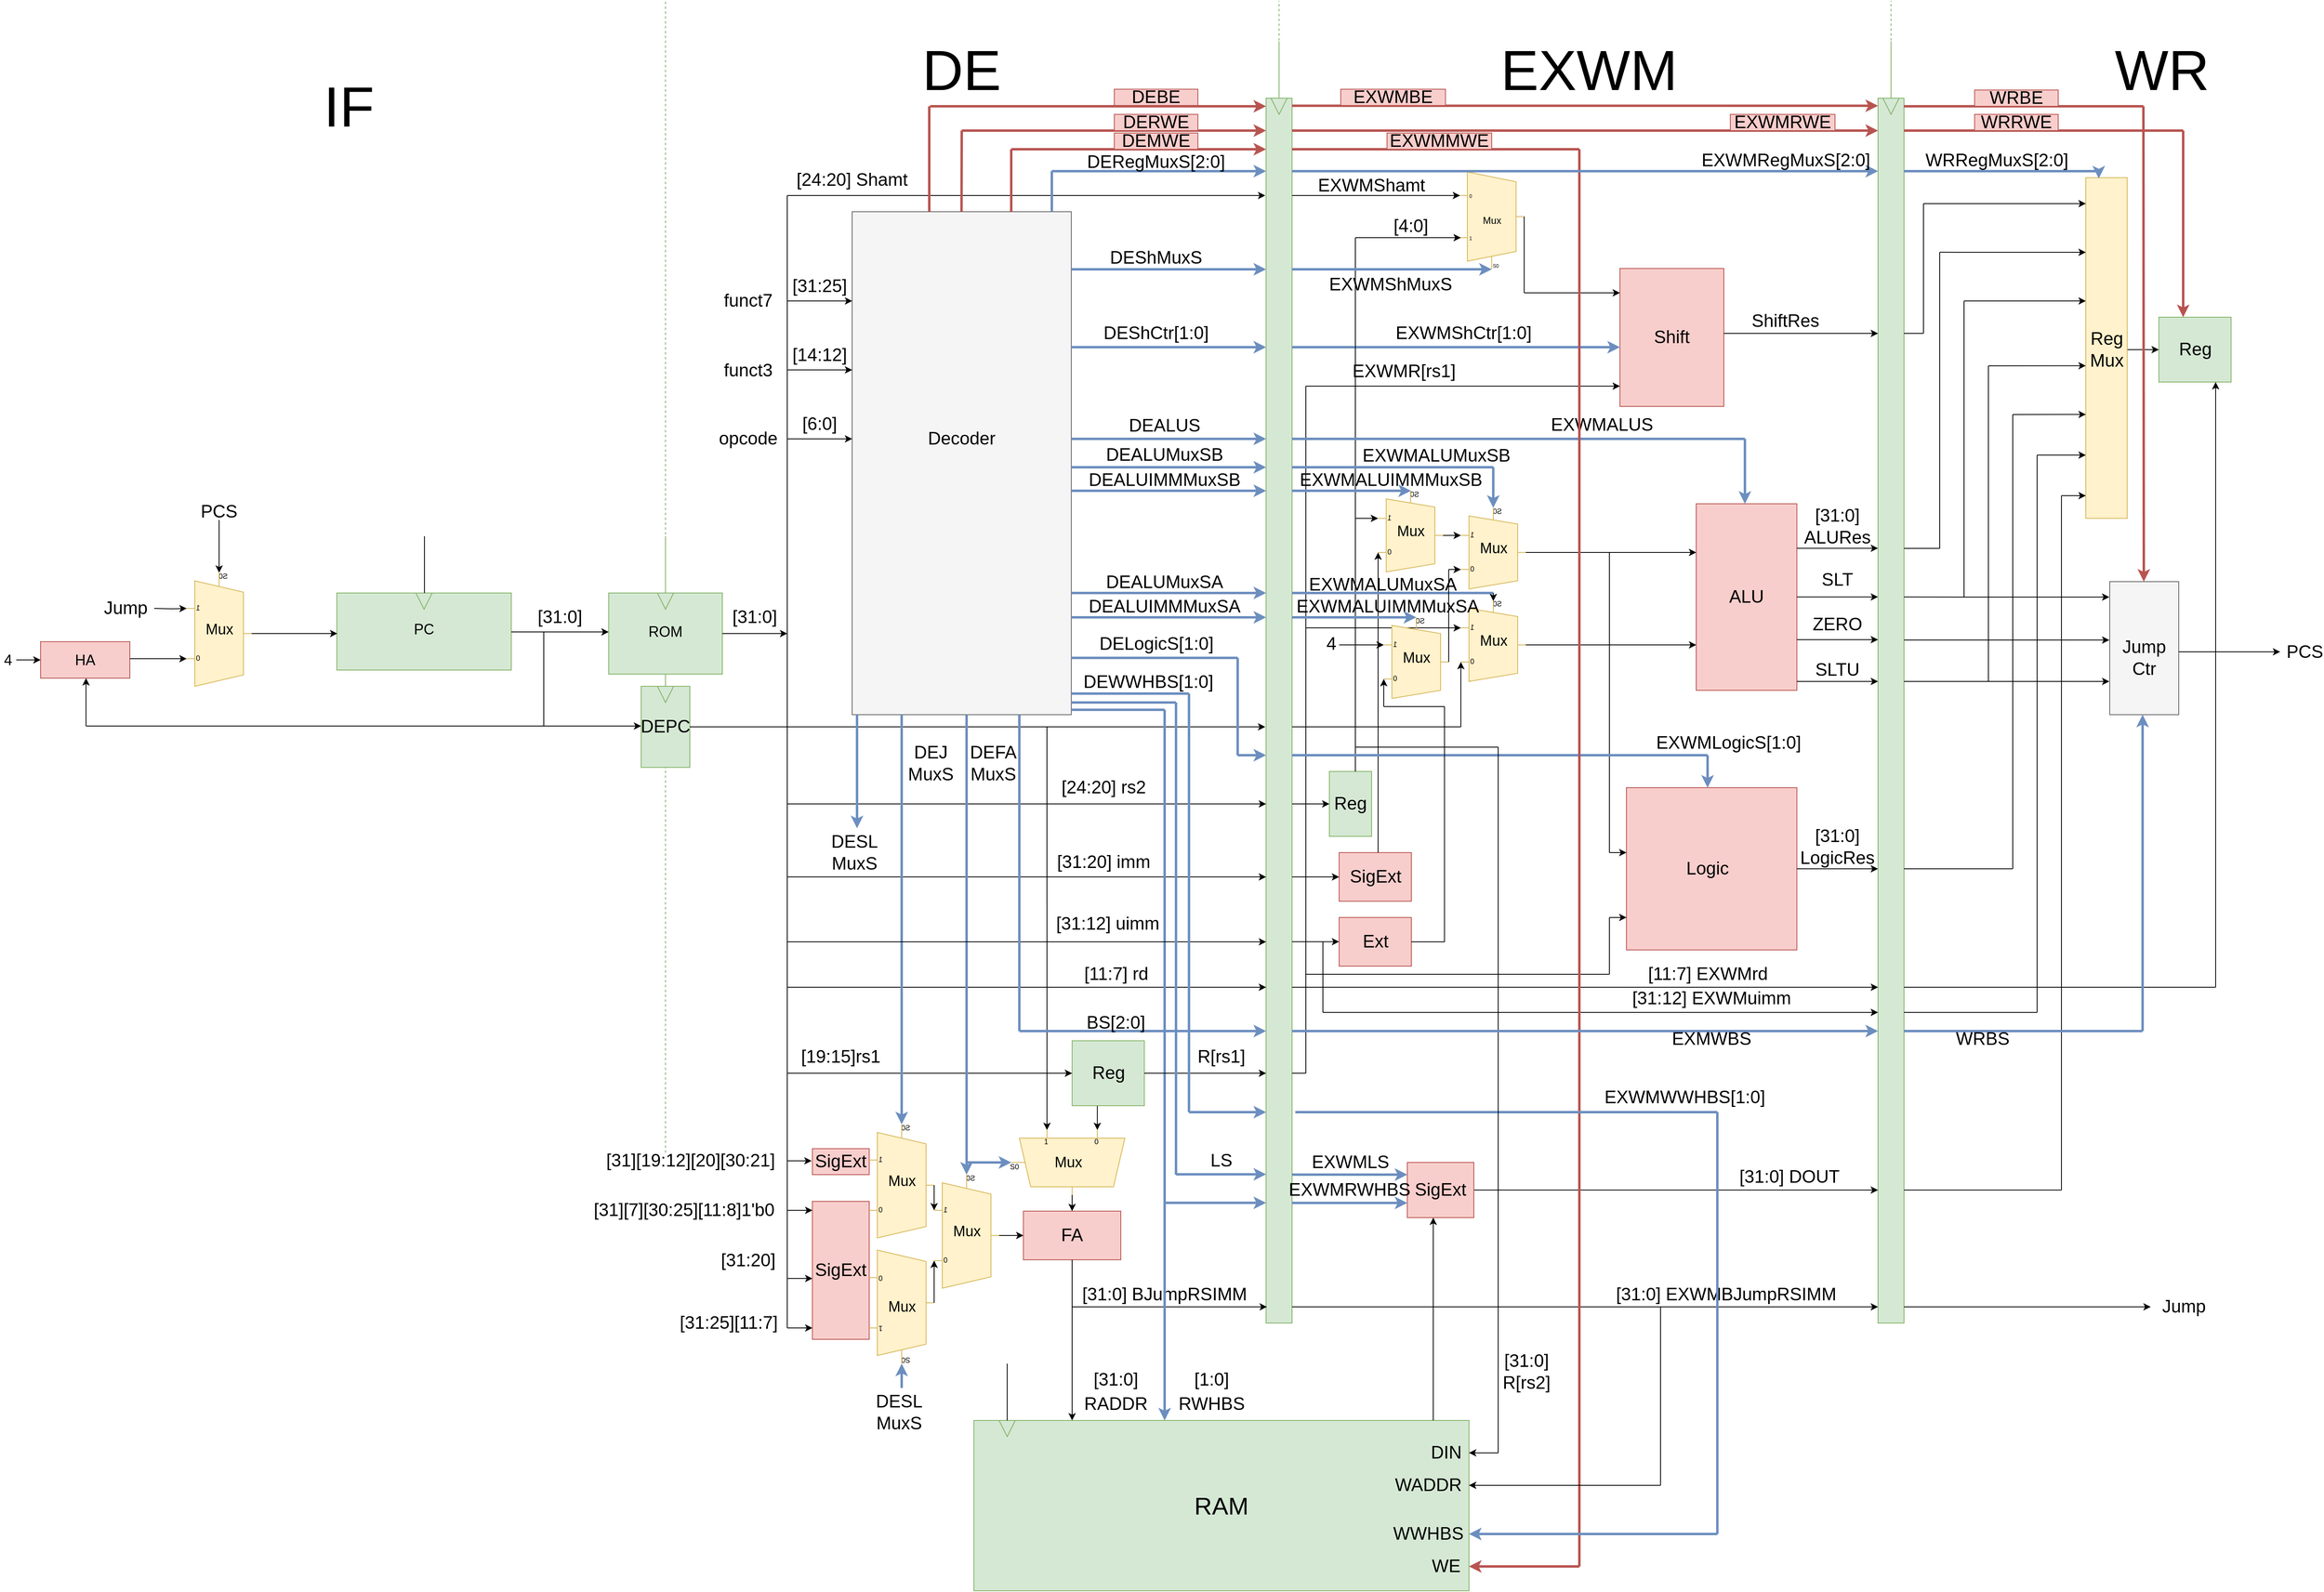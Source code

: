 <mxfile version="13.9.9" type="device"><diagram name="Page-1" id="099fd60b-425b-db50-ffb0-6b813814b670"><mxGraphModel dx="2449" dy="1949" grid="1" gridSize="10" guides="1" tooltips="1" connect="1" arrows="1" fold="1" page="1" pageScale="1" pageWidth="4681" pageHeight="3300" background="#ffffff" math="0" shadow="0"><root><mxCell id="0"/><mxCell id="1" parent="0"/><mxCell id="N7TcphFKu9E3bNuTtino-139" value="" style="endArrow=none;dashed=1;html=1;fontSize=18;fillColor=#d5e8d4;strokeColor=#82b366;" parent="1" edge="1"><mxGeometry width="50" height="50" relative="1" as="geometry"><mxPoint x="2544" y="665" as="sourcePoint"/><mxPoint x="2544" y="190" as="targetPoint"/></mxGeometry></mxCell><mxCell id="N7TcphFKu9E3bNuTtino-138" value="" style="endArrow=none;dashed=1;html=1;fontSize=18;fillColor=#d5e8d4;strokeColor=#82b366;" parent="1" edge="1"><mxGeometry width="50" height="50" relative="1" as="geometry"><mxPoint x="1790" y="665" as="sourcePoint"/><mxPoint x="1790" y="190" as="targetPoint"/></mxGeometry></mxCell><mxCell id="N7TcphFKu9E3bNuTtino-36" value="" style="rounded=0;whiteSpace=wrap;html=1;shadow=0;comic=0;sketch=0;fontSize=18;fillColor=#d5e8d4;strokeColor=#82b366;" parent="1" vertex="1"><mxGeometry x="964" y="920" width="140" height="100" as="geometry"/></mxCell><mxCell id="N7TcphFKu9E3bNuTtino-1" value="" style="rounded=0;whiteSpace=wrap;html=1;fillColor=#d5e8d4;strokeColor=#82b366;" parent="1" vertex="1"><mxGeometry x="629" y="920" width="215" height="95" as="geometry"/></mxCell><mxCell id="N7TcphFKu9E3bNuTtino-3" value="PC" style="text;html=1;strokeColor=none;fillColor=none;align=center;verticalAlign=middle;whiteSpace=wrap;rounded=0;fontSize=18;" parent="1" vertex="1"><mxGeometry x="689" y="955" width="95" height="20" as="geometry"/></mxCell><mxCell id="N7TcphFKu9E3bNuTtino-4" value="" style="triangle;whiteSpace=wrap;html=1;rotation=90;fillColor=#d5e8d4;strokeColor=#82b366;" parent="1" vertex="1"><mxGeometry x="726.5" y="920" width="20" height="20" as="geometry"/></mxCell><mxCell id="N7TcphFKu9E3bNuTtino-14" style="edgeStyle=orthogonalEdgeStyle;rounded=0;orthogonalLoop=1;jettySize=auto;html=1;exitX=1;exitY=0.5;exitDx=0;exitDy=-5;exitPerimeter=0;entryX=0.003;entryY=0.526;entryDx=0;entryDy=0;entryPerimeter=0;fontSize=18;" parent="1" source="N7TcphFKu9E3bNuTtino-10" target="N7TcphFKu9E3bNuTtino-1" edge="1"><mxGeometry relative="1" as="geometry"/></mxCell><mxCell id="N7TcphFKu9E3bNuTtino-10" value="Mux" style="shadow=0;dashed=0;align=center;html=1;strokeWidth=1;shape=mxgraph.electrical.abstract.mux2;fontSize=18;direction=west;portConstraintRotation=1;comic=0;treeMoving=0;treeFolding=0;sketch=0;flipV=0;flipH=1;fillColor=#fff2cc;strokeColor=#d6b656;" parent="1" vertex="1"><mxGeometry x="444" y="895" width="80" height="140" as="geometry"/></mxCell><mxCell id="N7TcphFKu9E3bNuTtino-16" style="edgeStyle=orthogonalEdgeStyle;rounded=0;orthogonalLoop=1;jettySize=auto;html=1;entryX=0.375;entryY=1;entryDx=10;entryDy=0;entryPerimeter=0;fontSize=18;" parent="1" source="N7TcphFKu9E3bNuTtino-13" target="N7TcphFKu9E3bNuTtino-10" edge="1"><mxGeometry relative="1" as="geometry"/></mxCell><mxCell id="N7TcphFKu9E3bNuTtino-13" value="PCS" style="text;html=1;strokeColor=none;fillColor=none;align=center;verticalAlign=middle;whiteSpace=wrap;rounded=0;fontSize=22;" parent="1" vertex="1"><mxGeometry x="464" y="810" width="40" height="20" as="geometry"/></mxCell><mxCell id="N7TcphFKu9E3bNuTtino-19" value="" style="rounded=0;whiteSpace=wrap;html=1;shadow=0;comic=0;sketch=0;fontSize=18;fillColor=#f8cecc;strokeColor=#b85450;" parent="1" vertex="1"><mxGeometry x="264" y="980" width="110" height="45" as="geometry"/></mxCell><mxCell id="N7TcphFKu9E3bNuTtino-20" value="HA" style="text;html=1;strokeColor=none;fillColor=none;align=center;verticalAlign=middle;whiteSpace=wrap;rounded=0;shadow=0;comic=0;sketch=0;fontSize=18;" parent="1" vertex="1"><mxGeometry x="299" y="992.5" width="40" height="20" as="geometry"/></mxCell><mxCell id="N7TcphFKu9E3bNuTtino-23" value="" style="endArrow=classic;html=1;fontSize=18;" parent="1" edge="1"><mxGeometry width="50" height="50" relative="1" as="geometry"><mxPoint x="374" y="1001" as="sourcePoint"/><mxPoint x="444" y="1001" as="targetPoint"/></mxGeometry></mxCell><mxCell id="N7TcphFKu9E3bNuTtino-25" value="" style="endArrow=none;html=1;fontSize=18;" parent="1" edge="1"><mxGeometry width="50" height="50" relative="1" as="geometry"><mxPoint x="844" y="968" as="sourcePoint"/><mxPoint x="884" y="968" as="targetPoint"/></mxGeometry></mxCell><mxCell id="N7TcphFKu9E3bNuTtino-26" value="" style="endArrow=none;html=1;fontSize=18;" parent="1" edge="1"><mxGeometry width="50" height="50" relative="1" as="geometry"><mxPoint x="884" y="1084" as="sourcePoint"/><mxPoint x="884" y="968" as="targetPoint"/></mxGeometry></mxCell><mxCell id="N7TcphFKu9E3bNuTtino-27" value="" style="endArrow=none;html=1;fontSize=18;" parent="1" edge="1"><mxGeometry width="50" height="50" relative="1" as="geometry"><mxPoint x="320" y="1084" as="sourcePoint"/><mxPoint x="885" y="1084" as="targetPoint"/></mxGeometry></mxCell><mxCell id="N7TcphFKu9E3bNuTtino-28" value="" style="endArrow=classic;html=1;fontSize=18;" parent="1" edge="1"><mxGeometry width="50" height="50" relative="1" as="geometry"><mxPoint x="320" y="1084" as="sourcePoint"/><mxPoint x="320" y="1025" as="targetPoint"/></mxGeometry></mxCell><mxCell id="N7TcphFKu9E3bNuTtino-31" style="edgeStyle=orthogonalEdgeStyle;rounded=0;orthogonalLoop=1;jettySize=auto;html=1;exitX=1;exitY=0.5;exitDx=0;exitDy=0;entryX=0;entryY=0.5;entryDx=0;entryDy=0;fontSize=18;" parent="1" source="N7TcphFKu9E3bNuTtino-29" target="N7TcphFKu9E3bNuTtino-19" edge="1"><mxGeometry relative="1" as="geometry"/></mxCell><mxCell id="N7TcphFKu9E3bNuTtino-29" value="4" style="text;html=1;strokeColor=none;fillColor=none;align=center;verticalAlign=middle;whiteSpace=wrap;rounded=0;shadow=0;comic=0;sketch=0;fontSize=18;" parent="1" vertex="1"><mxGeometry x="214" y="992.5" width="20" height="20" as="geometry"/></mxCell><mxCell id="N7TcphFKu9E3bNuTtino-35" style="edgeStyle=orthogonalEdgeStyle;rounded=0;orthogonalLoop=1;jettySize=auto;html=1;exitX=1;exitY=0.5;exitDx=0;exitDy=0;entryX=0;entryY=0.664;entryDx=0;entryDy=3;entryPerimeter=0;fontSize=18;" parent="1" target="N7TcphFKu9E3bNuTtino-10" edge="1"><mxGeometry relative="1" as="geometry"><mxPoint x="404" y="939" as="sourcePoint"/></mxGeometry></mxCell><mxCell id="N7TcphFKu9E3bNuTtino-46" style="edgeStyle=orthogonalEdgeStyle;rounded=0;orthogonalLoop=1;jettySize=auto;html=1;exitX=1;exitY=0.5;exitDx=0;exitDy=0;fontSize=22;" parent="1" source="N7TcphFKu9E3bNuTtino-36" edge="1"><mxGeometry relative="1" as="geometry"><mxPoint x="1184" y="970" as="targetPoint"/></mxGeometry></mxCell><mxCell id="N7TcphFKu9E3bNuTtino-37" value="" style="endArrow=classic;html=1;fontSize=18;" parent="1" edge="1"><mxGeometry width="50" height="50" relative="1" as="geometry"><mxPoint x="884" y="968" as="sourcePoint"/><mxPoint x="964" y="968" as="targetPoint"/></mxGeometry></mxCell><mxCell id="N7TcphFKu9E3bNuTtino-42" value="" style="endArrow=none;dashed=1;html=1;fontSize=18;fillColor=#d5e8d4;strokeColor=#82b366;" parent="1" source="N7TcphFKu9E3bNuTtino-36" edge="1"><mxGeometry width="50" height="50" relative="1" as="geometry"><mxPoint x="1034" y="1820" as="sourcePoint"/><mxPoint x="1034" y="190" as="targetPoint"/></mxGeometry></mxCell><mxCell id="N7TcphFKu9E3bNuTtino-44" value="IF" style="text;html=1;strokeColor=none;fillColor=none;align=center;verticalAlign=middle;whiteSpace=wrap;rounded=0;shadow=0;comic=0;sketch=0;fontSize=70;fontStyle=0" parent="1" vertex="1"><mxGeometry x="624" y="310" width="40" height="20" as="geometry"/></mxCell><mxCell id="N7TcphFKu9E3bNuTtino-45" value="[31:0]" style="text;html=1;strokeColor=none;fillColor=none;align=center;verticalAlign=middle;whiteSpace=wrap;rounded=0;shadow=0;comic=0;sketch=0;fontSize=22;" parent="1" vertex="1"><mxGeometry x="884" y="940" width="40" height="20" as="geometry"/></mxCell><mxCell id="N7TcphFKu9E3bNuTtino-47" value="" style="endArrow=none;html=1;fontSize=22;" parent="1" edge="1"><mxGeometry width="50" height="50" relative="1" as="geometry"><mxPoint x="1184" y="1765" as="sourcePoint"/><mxPoint x="1184" y="430" as="targetPoint"/></mxGeometry></mxCell><mxCell id="N7TcphFKu9E3bNuTtino-48" value="[31:0]" style="text;html=1;strokeColor=none;fillColor=none;align=center;verticalAlign=middle;whiteSpace=wrap;rounded=0;shadow=0;comic=0;sketch=0;fontSize=22;" parent="1" vertex="1"><mxGeometry x="1124" y="940" width="40" height="20" as="geometry"/></mxCell><mxCell id="N7TcphFKu9E3bNuTtino-49" value="" style="rounded=0;whiteSpace=wrap;html=1;shadow=0;comic=0;sketch=0;fontSize=22;fillColor=#f5f5f5;strokeColor=#666666;fontColor=#333333;" parent="1" vertex="1"><mxGeometry x="1264" y="450" width="270" height="620" as="geometry"/></mxCell><mxCell id="N7TcphFKu9E3bNuTtino-50" value="Decoder" style="text;html=1;strokeColor=none;fillColor=none;align=center;verticalAlign=middle;whiteSpace=wrap;rounded=0;shadow=0;comic=0;sketch=0;fontSize=22;" parent="1" vertex="1"><mxGeometry x="1379" y="720" width="40" height="20" as="geometry"/></mxCell><mxCell id="N7TcphFKu9E3bNuTtino-51" value="" style="endArrow=classic;html=1;fontSize=22;" parent="1" edge="1"><mxGeometry width="50" height="50" relative="1" as="geometry"><mxPoint x="1184" y="730" as="sourcePoint"/><mxPoint x="1264" y="730" as="targetPoint"/></mxGeometry></mxCell><mxCell id="N7TcphFKu9E3bNuTtino-52" value="" style="endArrow=classic;html=1;fontSize=22;" parent="1" edge="1"><mxGeometry width="50" height="50" relative="1" as="geometry"><mxPoint x="1184" y="645" as="sourcePoint"/><mxPoint x="1264" y="645" as="targetPoint"/></mxGeometry></mxCell><mxCell id="N7TcphFKu9E3bNuTtino-53" value="" style="endArrow=classic;html=1;fontSize=22;" parent="1" edge="1"><mxGeometry width="50" height="50" relative="1" as="geometry"><mxPoint x="1184" y="560" as="sourcePoint"/><mxPoint x="1264" y="560" as="targetPoint"/></mxGeometry></mxCell><mxCell id="N7TcphFKu9E3bNuTtino-54" value="[6:0]" style="text;html=1;strokeColor=none;fillColor=none;align=center;verticalAlign=middle;whiteSpace=wrap;rounded=0;shadow=0;comic=0;sketch=0;fontSize=22;" parent="1" vertex="1"><mxGeometry x="1204" y="702" width="40" height="20" as="geometry"/></mxCell><mxCell id="N7TcphFKu9E3bNuTtino-56" value="[14:12]" style="text;html=1;strokeColor=none;fillColor=none;align=center;verticalAlign=middle;whiteSpace=wrap;rounded=0;shadow=0;comic=0;sketch=0;fontSize=22;" parent="1" vertex="1"><mxGeometry x="1204" y="617" width="40" height="20" as="geometry"/></mxCell><mxCell id="N7TcphFKu9E3bNuTtino-58" value="[31:25]" style="text;html=1;strokeColor=none;fillColor=none;align=center;verticalAlign=middle;whiteSpace=wrap;rounded=0;shadow=0;comic=0;sketch=0;fontSize=22;" parent="1" vertex="1"><mxGeometry x="1204" y="532" width="40" height="20" as="geometry"/></mxCell><mxCell id="N7TcphFKu9E3bNuTtino-59" value="" style="endArrow=classic;html=1;fontSize=22;" parent="1" edge="1"><mxGeometry width="50" height="50" relative="1" as="geometry"><mxPoint x="1184" y="430" as="sourcePoint"/><mxPoint x="1773" y="430" as="targetPoint"/></mxGeometry></mxCell><mxCell id="N7TcphFKu9E3bNuTtino-60" value="[24:20] Shamt" style="text;html=1;strokeColor=none;fillColor=none;align=center;verticalAlign=middle;whiteSpace=wrap;rounded=0;shadow=0;comic=0;sketch=0;fontSize=22;" parent="1" vertex="1"><mxGeometry x="1184" y="401" width="160" height="20" as="geometry"/></mxCell><mxCell id="N7TcphFKu9E3bNuTtino-87" style="edgeStyle=orthogonalEdgeStyle;rounded=0;orthogonalLoop=1;jettySize=auto;html=1;exitX=0.25;exitY=1;exitDx=0;exitDy=0;entryX=0;entryY=0.221;entryDx=0;entryDy=3;entryPerimeter=0;fontSize=22;" parent="1" source="N7TcphFKu9E3bNuTtino-61" target="N7TcphFKu9E3bNuTtino-82" edge="1"><mxGeometry relative="1" as="geometry"/></mxCell><mxCell id="N7TcphFKu9E3bNuTtino-61" value="" style="rounded=0;whiteSpace=wrap;html=1;shadow=0;comic=0;sketch=0;fontSize=22;fillColor=#d5e8d4;strokeColor=#82b366;" parent="1" vertex="1"><mxGeometry x="1535" y="1472" width="89" height="80" as="geometry"/></mxCell><mxCell id="N7TcphFKu9E3bNuTtino-62" value="" style="endArrow=classic;html=1;fontSize=22;entryX=0;entryY=0.25;entryDx=0;entryDy=0;" parent="1" edge="1"><mxGeometry width="50" height="50" relative="1" as="geometry"><mxPoint x="884" y="1084" as="sourcePoint"/><mxPoint x="1004" y="1084" as="targetPoint"/></mxGeometry></mxCell><mxCell id="N7TcphFKu9E3bNuTtino-38" value="ROM" style="text;html=1;strokeColor=none;fillColor=none;align=center;verticalAlign=middle;whiteSpace=wrap;rounded=0;shadow=0;comic=0;sketch=0;fontSize=18;" parent="1" vertex="1"><mxGeometry x="1014" y="957.5" width="40" height="20" as="geometry"/></mxCell><mxCell id="N7TcphFKu9E3bNuTtino-39" value="" style="triangle;whiteSpace=wrap;html=1;rotation=90;fillColor=#d5e8d4;strokeColor=#82b366;" parent="1" vertex="1"><mxGeometry x="1024" y="920" width="20" height="20" as="geometry"/></mxCell><mxCell id="N7TcphFKu9E3bNuTtino-68" value="" style="rounded=0;whiteSpace=wrap;html=1;shadow=0;comic=0;sketch=0;fontSize=22;fillColor=#d5e8d4;strokeColor=#82b366;" parent="1" vertex="1"><mxGeometry x="1004" y="1035" width="60" height="100" as="geometry"/></mxCell><mxCell id="N7TcphFKu9E3bNuTtino-69" value="" style="endArrow=none;dashed=1;html=1;fontSize=18;fillColor=#d5e8d4;strokeColor=#82b366;" parent="1" target="N7TcphFKu9E3bNuTtino-68" edge="1"><mxGeometry width="50" height="50" relative="1" as="geometry"><mxPoint x="1034" y="1610" as="sourcePoint"/><mxPoint x="1034" y="1020" as="targetPoint"/></mxGeometry></mxCell><mxCell id="N7TcphFKu9E3bNuTtino-71" value="" style="triangle;whiteSpace=wrap;html=1;rotation=90;fillColor=#d5e8d4;strokeColor=#82b366;" parent="1" vertex="1"><mxGeometry x="1024" y="1035" width="20" height="20" as="geometry"/></mxCell><mxCell id="N7TcphFKu9E3bNuTtino-72" value="DEPC" style="text;html=1;strokeColor=none;fillColor=none;align=center;verticalAlign=middle;whiteSpace=wrap;rounded=0;shadow=0;comic=0;sketch=0;fontSize=22;" parent="1" vertex="1"><mxGeometry x="1014" y="1075" width="40" height="20" as="geometry"/></mxCell><mxCell id="N7TcphFKu9E3bNuTtino-73" value="" style="endArrow=classic;html=1;fontSize=22;entryX=0;entryY=0.5;entryDx=0;entryDy=0;" parent="1" target="N7TcphFKu9E3bNuTtino-61" edge="1"><mxGeometry width="50" height="50" relative="1" as="geometry"><mxPoint x="1184" y="1512" as="sourcePoint"/><mxPoint x="1234" y="1150" as="targetPoint"/></mxGeometry></mxCell><mxCell id="N7TcphFKu9E3bNuTtino-74" value="[19:15]rs1" style="text;html=1;strokeColor=none;fillColor=none;align=center;verticalAlign=middle;whiteSpace=wrap;rounded=0;shadow=0;comic=0;sketch=0;fontSize=22;" parent="1" vertex="1"><mxGeometry x="1230" y="1482" width="40" height="20" as="geometry"/></mxCell><mxCell id="N7TcphFKu9E3bNuTtino-76" value="Reg" style="text;html=1;strokeColor=none;fillColor=none;align=center;verticalAlign=middle;whiteSpace=wrap;rounded=0;shadow=0;comic=0;sketch=0;fontSize=22;" parent="1" vertex="1"><mxGeometry x="1559.5" y="1502" width="40" height="20" as="geometry"/></mxCell><mxCell id="N7TcphFKu9E3bNuTtino-85" style="edgeStyle=orthogonalEdgeStyle;rounded=0;orthogonalLoop=1;jettySize=auto;html=1;exitX=1;exitY=0.5;exitDx=0;exitDy=-5;exitPerimeter=0;entryX=0;entryY=0.5;entryDx=0;entryDy=0;fontSize=22;" parent="1" source="N7TcphFKu9E3bNuTtino-77" target="N7TcphFKu9E3bNuTtino-78" edge="1"><mxGeometry relative="1" as="geometry"/></mxCell><mxCell id="N7TcphFKu9E3bNuTtino-77" value="Mux" style="shadow=0;dashed=0;align=center;html=1;strokeWidth=1;shape=mxgraph.electrical.abstract.mux2;fontSize=18;direction=west;portConstraintRotation=1;comic=0;treeMoving=0;treeFolding=0;sketch=0;flipV=0;flipH=1;fillColor=#fff2cc;strokeColor=#d6b656;" parent="1" vertex="1"><mxGeometry x="1365" y="1637" width="80" height="140" as="geometry"/></mxCell><mxCell id="N7TcphFKu9E3bNuTtino-78" value="" style="rounded=0;whiteSpace=wrap;html=1;shadow=0;comic=0;sketch=0;fontSize=22;fillColor=#f8cecc;strokeColor=#b85450;" parent="1" vertex="1"><mxGeometry x="1475" y="1682" width="120" height="60" as="geometry"/></mxCell><mxCell id="N7TcphFKu9E3bNuTtino-79" value="FA" style="text;html=1;strokeColor=none;fillColor=none;align=center;verticalAlign=middle;whiteSpace=wrap;rounded=0;shadow=0;comic=0;sketch=0;fontSize=22;" parent="1" vertex="1"><mxGeometry x="1515" y="1702" width="40" height="20" as="geometry"/></mxCell><mxCell id="N7TcphFKu9E3bNuTtino-83" style="edgeStyle=orthogonalEdgeStyle;rounded=0;orthogonalLoop=1;jettySize=auto;html=1;exitX=1;exitY=0.5;exitDx=0;exitDy=-5;exitPerimeter=0;entryX=0.5;entryY=0;entryDx=0;entryDy=0;fontSize=22;" parent="1" source="N7TcphFKu9E3bNuTtino-82" target="N7TcphFKu9E3bNuTtino-78" edge="1"><mxGeometry relative="1" as="geometry"/></mxCell><mxCell id="N7TcphFKu9E3bNuTtino-82" value="Mux" style="shadow=0;dashed=0;align=center;html=1;strokeWidth=1;shape=mxgraph.electrical.abstract.mux2;fontSize=18;direction=south;portConstraintRotation=1;comic=0;treeMoving=0;treeFolding=0;sketch=0;flipV=0;flipH=0;fillColor=#fff2cc;strokeColor=#d6b656;" parent="1" vertex="1"><mxGeometry x="1460" y="1582" width="140" height="80" as="geometry"/></mxCell><mxCell id="N7TcphFKu9E3bNuTtino-88" value="" style="endArrow=none;html=1;fontSize=22;exitX=1;exitY=0.5;exitDx=0;exitDy=0;" parent="1" source="N7TcphFKu9E3bNuTtino-68" edge="1"><mxGeometry width="50" height="50" relative="1" as="geometry"><mxPoint x="1084" y="1100" as="sourcePoint"/><mxPoint x="1504" y="1085" as="targetPoint"/></mxGeometry></mxCell><mxCell id="N7TcphFKu9E3bNuTtino-89" value="" style="endArrow=classic;html=1;fontSize=22;entryX=0;entryY=0.664;entryDx=0;entryDy=3;entryPerimeter=0;" parent="1" target="N7TcphFKu9E3bNuTtino-82" edge="1"><mxGeometry width="50" height="50" relative="1" as="geometry"><mxPoint x="1504" y="1085" as="sourcePoint"/><mxPoint x="1424" y="1412" as="targetPoint"/></mxGeometry></mxCell><mxCell id="N7TcphFKu9E3bNuTtino-90" value="" style="rounded=0;whiteSpace=wrap;html=1;shadow=0;comic=0;sketch=0;fontSize=22;fillColor=#d5e8d4;strokeColor=#82b366;" parent="1" vertex="1"><mxGeometry x="1774" y="310" width="32" height="1510" as="geometry"/></mxCell><mxCell id="N7TcphFKu9E3bNuTtino-91" value="" style="triangle;whiteSpace=wrap;html=1;rotation=90;fillColor=#d5e8d4;strokeColor=#82b366;" parent="1" vertex="1"><mxGeometry x="1780" y="310" width="20" height="20" as="geometry"/></mxCell><mxCell id="N7TcphFKu9E3bNuTtino-92" value="" style="rounded=0;whiteSpace=wrap;html=1;shadow=0;comic=0;sketch=0;fontSize=22;fillColor=#d5e8d4;strokeColor=#82b366;" parent="1" vertex="1"><mxGeometry x="2528" y="310" width="32" height="1510" as="geometry"/></mxCell><mxCell id="N7TcphFKu9E3bNuTtino-93" value="" style="triangle;whiteSpace=wrap;html=1;rotation=90;fillColor=#d5e8d4;strokeColor=#82b366;" parent="1" vertex="1"><mxGeometry x="2534" y="310" width="20" height="20" as="geometry"/></mxCell><mxCell id="N7TcphFKu9E3bNuTtino-96" value="DE" style="text;html=1;strokeColor=none;fillColor=none;align=center;verticalAlign=middle;whiteSpace=wrap;rounded=0;shadow=0;comic=0;sketch=0;fontSize=70;fontStyle=0" parent="1" vertex="1"><mxGeometry x="1379" y="265" width="40" height="20" as="geometry"/></mxCell><mxCell id="N7TcphFKu9E3bNuTtino-97" value="EXWM" style="text;html=1;strokeColor=none;fillColor=none;align=center;verticalAlign=middle;whiteSpace=wrap;rounded=0;shadow=0;comic=0;sketch=0;fontSize=70;fontStyle=0" parent="1" vertex="1"><mxGeometry x="2152" y="265" width="40" height="20" as="geometry"/></mxCell><mxCell id="N7TcphFKu9E3bNuTtino-98" value="WR" style="text;html=1;strokeColor=none;fillColor=none;align=center;verticalAlign=middle;whiteSpace=wrap;rounded=0;shadow=0;comic=0;sketch=0;fontSize=70;fontStyle=0" parent="1" vertex="1"><mxGeometry x="2858" y="265" width="40" height="20" as="geometry"/></mxCell><mxCell id="N7TcphFKu9E3bNuTtino-99" value="" style="endArrow=classic;html=1;fontSize=22;" parent="1" edge="1"><mxGeometry width="50" height="50" relative="1" as="geometry"><mxPoint x="1184" y="1765" as="sourcePoint"/><mxPoint x="1215" y="1765" as="targetPoint"/></mxGeometry></mxCell><mxCell id="N7TcphFKu9E3bNuTtino-100" value="" style="endArrow=classic;html=1;fontSize=22;" parent="1" edge="1"><mxGeometry width="50" height="50" relative="1" as="geometry"><mxPoint x="1184" y="1681" as="sourcePoint"/><mxPoint x="1215" y="1681" as="targetPoint"/></mxGeometry></mxCell><mxCell id="N7TcphFKu9E3bNuTtino-102" value="[31][7][30:25][11:8]1'b0" style="text;html=1;strokeColor=none;fillColor=none;align=center;verticalAlign=middle;whiteSpace=wrap;rounded=0;shadow=0;comic=0;sketch=0;fontSize=22;" parent="1" vertex="1"><mxGeometry x="937" y="1671" width="240" height="20" as="geometry"/></mxCell><mxCell id="N7TcphFKu9E3bNuTtino-103" value="" style="rounded=0;whiteSpace=wrap;html=1;shadow=0;comic=0;sketch=0;fontSize=22;fillColor=#f8cecc;strokeColor=#b85450;" parent="1" vertex="1"><mxGeometry x="1215" y="1670" width="70" height="170" as="geometry"/></mxCell><mxCell id="N7TcphFKu9E3bNuTtino-104" value="SigExt" style="text;html=1;strokeColor=none;fillColor=none;align=center;verticalAlign=middle;whiteSpace=wrap;rounded=0;shadow=0;comic=0;sketch=0;fontSize=22;" parent="1" vertex="1"><mxGeometry x="1230" y="1745" width="40" height="20" as="geometry"/></mxCell><mxCell id="N7TcphFKu9E3bNuTtino-111" value="[31:20]" style="text;html=1;strokeColor=none;fillColor=none;align=center;verticalAlign=middle;whiteSpace=wrap;rounded=0;shadow=0;comic=0;sketch=0;fontSize=22;" parent="1" vertex="1"><mxGeometry x="1116" y="1733" width="40" height="20" as="geometry"/></mxCell><mxCell id="N7TcphFKu9E3bNuTtino-113" value="DEFA&lt;br&gt;MuxS" style="text;html=1;strokeColor=none;fillColor=none;align=center;verticalAlign=middle;whiteSpace=wrap;rounded=0;shadow=0;comic=0;sketch=0;fontSize=22;" parent="1" vertex="1"><mxGeometry x="1383" y="1120" width="110" height="20" as="geometry"/></mxCell><mxCell id="N7TcphFKu9E3bNuTtino-114" value="" style="endArrow=classic;html=1;fontSize=22;" parent="1" edge="1"><mxGeometry width="50" height="50" relative="1" as="geometry"><mxPoint x="1504" y="1085" as="sourcePoint"/><mxPoint x="1773" y="1085" as="targetPoint"/></mxGeometry></mxCell><mxCell id="N7TcphFKu9E3bNuTtino-115" value="" style="rounded=0;whiteSpace=wrap;html=1;shadow=0;comic=0;sketch=0;fontSize=22;fillColor=#d5e8d4;strokeColor=#82b366;" parent="1" vertex="1"><mxGeometry x="1414" y="1940" width="610" height="210" as="geometry"/></mxCell><mxCell id="N7TcphFKu9E3bNuTtino-116" value="" style="triangle;whiteSpace=wrap;html=1;rotation=90;fillColor=#d5e8d4;strokeColor=#82b366;" parent="1" vertex="1"><mxGeometry x="1445" y="1940" width="20" height="20" as="geometry"/></mxCell><mxCell id="N7TcphFKu9E3bNuTtino-118" value="RAM" style="text;html=1;strokeColor=none;fillColor=none;align=center;verticalAlign=middle;whiteSpace=wrap;rounded=0;shadow=0;comic=0;sketch=0;fontSize=30;" parent="1" vertex="1"><mxGeometry x="1684" y="2035" width="70" height="20" as="geometry"/></mxCell><mxCell id="N7TcphFKu9E3bNuTtino-120" value="" style="endArrow=classic;html=1;fontSize=30;exitX=0.5;exitY=1;exitDx=0;exitDy=0;" parent="1" source="N7TcphFKu9E3bNuTtino-78" edge="1"><mxGeometry width="50" height="50" relative="1" as="geometry"><mxPoint x="1514" y="1820" as="sourcePoint"/><mxPoint x="1535" y="1940" as="targetPoint"/></mxGeometry></mxCell><mxCell id="N7TcphFKu9E3bNuTtino-121" value="RADDR" style="text;html=1;strokeColor=none;fillColor=none;align=center;verticalAlign=middle;whiteSpace=wrap;rounded=0;shadow=0;comic=0;sketch=0;fontSize=22;" parent="1" vertex="1"><mxGeometry x="1569" y="1910" width="40" height="20" as="geometry"/></mxCell><mxCell id="N7TcphFKu9E3bNuTtino-122" value="" style="endArrow=none;html=1;fontSize=22;fillColor=#dae8fc;strokeColor=#6c8ebf;strokeWidth=3;" parent="1" edge="1"><mxGeometry width="50" height="50" relative="1" as="geometry"><mxPoint x="1534" y="1064" as="sourcePoint"/><mxPoint x="1649" y="1064" as="targetPoint"/></mxGeometry></mxCell><mxCell id="N7TcphFKu9E3bNuTtino-124" value="RWHBS" style="text;html=1;strokeColor=none;fillColor=none;align=center;verticalAlign=middle;whiteSpace=wrap;rounded=0;shadow=0;comic=0;sketch=0;fontSize=22;" parent="1" vertex="1"><mxGeometry x="1671.5" y="1910" width="70" height="20" as="geometry"/></mxCell><mxCell id="N7TcphFKu9E3bNuTtino-125" value="[31:0]" style="text;html=1;strokeColor=none;fillColor=none;align=center;verticalAlign=middle;whiteSpace=wrap;rounded=0;shadow=0;comic=0;sketch=0;fontSize=22;" parent="1" vertex="1"><mxGeometry x="1569" y="1880" width="40" height="20" as="geometry"/></mxCell><mxCell id="N7TcphFKu9E3bNuTtino-126" value="[1:0]" style="text;html=1;strokeColor=none;fillColor=none;align=center;verticalAlign=middle;whiteSpace=wrap;rounded=0;shadow=0;comic=0;sketch=0;fontSize=22;" parent="1" vertex="1"><mxGeometry x="1686.5" y="1880" width="40" height="20" as="geometry"/></mxCell><mxCell id="N7TcphFKu9E3bNuTtino-127" value="" style="endArrow=classic;html=1;fontSize=22;" parent="1" edge="1"><mxGeometry width="50" height="50" relative="1" as="geometry"><mxPoint x="1184" y="1180" as="sourcePoint"/><mxPoint x="1774" y="1180" as="targetPoint"/></mxGeometry></mxCell><mxCell id="N7TcphFKu9E3bNuTtino-128" value="" style="endArrow=classic;html=1;fontSize=22;" parent="1" edge="1"><mxGeometry width="50" height="50" relative="1" as="geometry"><mxPoint x="1184" y="1406" as="sourcePoint"/><mxPoint x="1774" y="1406" as="targetPoint"/></mxGeometry></mxCell><mxCell id="N7TcphFKu9E3bNuTtino-129" value="" style="endArrow=classic;html=1;fontSize=22;" parent="1" edge="1"><mxGeometry width="50" height="50" relative="1" as="geometry"><mxPoint x="1184" y="1270" as="sourcePoint"/><mxPoint x="1774" y="1270" as="targetPoint"/></mxGeometry></mxCell><mxCell id="N7TcphFKu9E3bNuTtino-130" value="" style="endArrow=classic;html=1;fontSize=22;" parent="1" edge="1"><mxGeometry width="50" height="50" relative="1" as="geometry"><mxPoint x="1535" y="1800" as="sourcePoint"/><mxPoint x="1775" y="1800" as="targetPoint"/></mxGeometry></mxCell><mxCell id="N7TcphFKu9E3bNuTtino-131" value="[31:0] BJumpRSIMM" style="text;html=1;strokeColor=none;fillColor=none;align=center;verticalAlign=middle;whiteSpace=wrap;rounded=0;shadow=0;comic=0;sketch=0;fontSize=22;" parent="1" vertex="1"><mxGeometry x="1544" y="1775" width="210" height="20" as="geometry"/></mxCell><mxCell id="N7TcphFKu9E3bNuTtino-134" value="[31:20] imm" style="text;html=1;strokeColor=none;fillColor=none;align=center;verticalAlign=middle;whiteSpace=wrap;rounded=0;shadow=0;comic=0;sketch=0;fontSize=22;" parent="1" vertex="1"><mxGeometry x="1506.5" y="1242" width="133.5" height="20" as="geometry"/></mxCell><mxCell id="N7TcphFKu9E3bNuTtino-135" value="[11:7] rd" style="text;html=1;strokeColor=none;fillColor=none;align=center;verticalAlign=middle;whiteSpace=wrap;rounded=0;shadow=0;comic=0;sketch=0;fontSize=22;" parent="1" vertex="1"><mxGeometry x="1506.5" y="1380" width="165" height="20" as="geometry"/></mxCell><mxCell id="N7TcphFKu9E3bNuTtino-136" value="[24:20] rs2" style="text;html=1;strokeColor=none;fillColor=none;align=center;verticalAlign=middle;whiteSpace=wrap;rounded=0;shadow=0;comic=0;sketch=0;fontSize=22;" parent="1" vertex="1"><mxGeometry x="1506.5" y="1150" width="133.5" height="20" as="geometry"/></mxCell><mxCell id="N7TcphFKu9E3bNuTtino-141" value="funct7" style="text;html=1;strokeColor=none;fillColor=none;align=center;verticalAlign=middle;whiteSpace=wrap;rounded=0;shadow=0;comic=0;sketch=0;fontSize=22;" parent="1" vertex="1"><mxGeometry x="1116" y="550" width="40" height="20" as="geometry"/></mxCell><mxCell id="N7TcphFKu9E3bNuTtino-142" value="funct3" style="text;html=1;strokeColor=none;fillColor=none;align=center;verticalAlign=middle;whiteSpace=wrap;rounded=0;shadow=0;comic=0;sketch=0;fontSize=22;" parent="1" vertex="1"><mxGeometry x="1116" y="636" width="40" height="20" as="geometry"/></mxCell><mxCell id="N7TcphFKu9E3bNuTtino-143" value="opcode" style="text;html=1;strokeColor=none;fillColor=none;align=center;verticalAlign=middle;whiteSpace=wrap;rounded=0;shadow=0;comic=0;sketch=0;fontSize=22;" parent="1" vertex="1"><mxGeometry x="1116" y="720" width="40" height="20" as="geometry"/></mxCell><mxCell id="N7TcphFKu9E3bNuTtino-144" value="" style="endArrow=none;html=1;fontSize=22;" parent="1" edge="1"><mxGeometry width="50" height="50" relative="1" as="geometry"><mxPoint x="737" y="920" as="sourcePoint"/><mxPoint x="737" y="850" as="targetPoint"/></mxGeometry></mxCell><mxCell id="N7TcphFKu9E3bNuTtino-145" value="" style="endArrow=none;html=1;fontSize=22;exitX=0.5;exitY=0;exitDx=0;exitDy=0;fillColor=#d5e8d4;strokeColor=#82b366;" parent="1" edge="1"><mxGeometry width="50" height="50" relative="1" as="geometry"><mxPoint x="1034" y="920" as="sourcePoint"/><mxPoint x="1034" y="850" as="targetPoint"/></mxGeometry></mxCell><mxCell id="N7TcphFKu9E3bNuTtino-146" value="" style="endArrow=none;html=1;fontSize=22;exitX=0.5;exitY=0;exitDx=0;exitDy=0;" parent="1" edge="1"><mxGeometry width="50" height="50" relative="1" as="geometry"><mxPoint x="1455" y="1940" as="sourcePoint"/><mxPoint x="1455" y="1870" as="targetPoint"/></mxGeometry></mxCell><mxCell id="N7TcphFKu9E3bNuTtino-147" value="" style="endArrow=none;html=1;fontSize=22;entryX=0.5;entryY=1;entryDx=0;entryDy=0;exitX=0;exitY=0.5;exitDx=0;exitDy=0;fillColor=#d5e8d4;strokeColor=#82b366;" parent="1" source="N7TcphFKu9E3bNuTtino-71" target="N7TcphFKu9E3bNuTtino-36" edge="1"><mxGeometry width="50" height="50" relative="1" as="geometry"><mxPoint x="1074" y="1080" as="sourcePoint"/><mxPoint x="1124" y="1030" as="targetPoint"/></mxGeometry></mxCell><mxCell id="N7TcphFKu9E3bNuTtino-148" value="" style="endArrow=none;html=1;fontSize=22;exitX=0.5;exitY=0;exitDx=0;exitDy=0;fillColor=#d5e8d4;strokeColor=#82b366;" parent="1" edge="1"><mxGeometry width="50" height="50" relative="1" as="geometry"><mxPoint x="1790" y="310" as="sourcePoint"/><mxPoint x="1790" y="240" as="targetPoint"/></mxGeometry></mxCell><mxCell id="N7TcphFKu9E3bNuTtino-149" value="" style="endArrow=none;html=1;fontSize=22;exitX=0.5;exitY=0;exitDx=0;exitDy=0;fillColor=#d5e8d4;strokeColor=#82b366;" parent="1" edge="1"><mxGeometry width="50" height="50" relative="1" as="geometry"><mxPoint x="2544" y="310" as="sourcePoint"/><mxPoint x="2544" y="240" as="targetPoint"/></mxGeometry></mxCell><mxCell id="N7TcphFKu9E3bNuTtino-153" value="" style="endArrow=classic;html=1;fontSize=22;entryX=0.375;entryY=1;entryDx=10;entryDy=0;entryPerimeter=0;fillColor=#dae8fc;strokeColor=#6c8ebf;strokeWidth=3;" parent="1" target="N7TcphFKu9E3bNuTtino-82" edge="1"><mxGeometry width="50" height="50" relative="1" as="geometry"><mxPoint x="1405" y="1622" as="sourcePoint"/><mxPoint x="1464" y="1560" as="targetPoint"/></mxGeometry></mxCell><mxCell id="N7TcphFKu9E3bNuTtino-156" value="" style="rounded=0;whiteSpace=wrap;html=1;shadow=0;comic=0;sketch=0;fontSize=22;fillColor=#f8cecc;strokeColor=#b85450;" parent="1" vertex="1"><mxGeometry x="1215" y="1605" width="70" height="32" as="geometry"/></mxCell><mxCell id="N7TcphFKu9E3bNuTtino-157" value="SigExt" style="text;html=1;strokeColor=none;fillColor=none;align=center;verticalAlign=middle;whiteSpace=wrap;rounded=0;shadow=0;comic=0;sketch=0;fontSize=22;" parent="1" vertex="1"><mxGeometry x="1230" y="1611" width="40" height="20" as="geometry"/></mxCell><mxCell id="N7TcphFKu9E3bNuTtino-158" value="Mux" style="shadow=0;dashed=0;align=center;html=1;strokeWidth=1;shape=mxgraph.electrical.abstract.mux2;fontSize=18;direction=west;portConstraintRotation=1;comic=0;treeMoving=0;treeFolding=0;sketch=0;flipV=0;flipH=1;fillColor=#fff2cc;strokeColor=#d6b656;" parent="1" vertex="1"><mxGeometry x="1285" y="1575" width="80" height="140" as="geometry"/></mxCell><mxCell id="N7TcphFKu9E3bNuTtino-161" value="" style="endArrow=classic;html=1;fontSize=22;entryX=0;entryY=0.664;entryDx=0;entryDy=3;entryPerimeter=0;" parent="1" target="N7TcphFKu9E3bNuTtino-77" edge="1"><mxGeometry width="50" height="50" relative="1" as="geometry"><mxPoint x="1365" y="1650" as="sourcePoint"/><mxPoint x="1414" y="1620" as="targetPoint"/></mxGeometry></mxCell><mxCell id="N7TcphFKu9E3bNuTtino-162" value="" style="endArrow=classic;html=1;fontSize=22;" parent="1" edge="1"><mxGeometry width="50" height="50" relative="1" as="geometry"><mxPoint x="1184" y="1620" as="sourcePoint"/><mxPoint x="1214" y="1620" as="targetPoint"/></mxGeometry></mxCell><mxCell id="N7TcphFKu9E3bNuTtino-163" value="[31][19:12][20][30:21]" style="text;html=1;strokeColor=none;fillColor=none;align=center;verticalAlign=middle;whiteSpace=wrap;rounded=0;shadow=0;comic=0;sketch=0;fontSize=22;" parent="1" vertex="1"><mxGeometry x="955" y="1610" width="220" height="20" as="geometry"/></mxCell><mxCell id="N7TcphFKu9E3bNuTtino-165" value="DEJ&lt;br&gt;MuxS" style="text;html=1;strokeColor=none;fillColor=none;align=center;verticalAlign=middle;whiteSpace=wrap;rounded=0;shadow=0;comic=0;sketch=0;fontSize=22;" parent="1" vertex="1"><mxGeometry x="1324" y="1120" width="74" height="20" as="geometry"/></mxCell><mxCell id="N7TcphFKu9E3bNuTtino-166" value="" style="rounded=0;whiteSpace=wrap;html=1;shadow=0;comic=0;sketch=0;fontSize=22;fillColor=#f8cecc;strokeColor=#b85450;" parent="1" vertex="1"><mxGeometry x="2210" y="520" width="128" height="170" as="geometry"/></mxCell><mxCell id="N7TcphFKu9E3bNuTtino-169" value="Shift" style="text;html=1;strokeColor=none;fillColor=none;align=center;verticalAlign=middle;whiteSpace=wrap;rounded=0;shadow=0;comic=0;sketch=0;fontSize=22;" parent="1" vertex="1"><mxGeometry x="2254" y="595" width="40" height="20" as="geometry"/></mxCell><mxCell id="N7TcphFKu9E3bNuTtino-170" value="" style="rounded=0;whiteSpace=wrap;html=1;shadow=0;comic=0;sketch=0;fontSize=22;fillColor=#f8cecc;strokeColor=#b85450;" parent="1" vertex="1"><mxGeometry x="2304" y="810" width="124" height="230" as="geometry"/></mxCell><mxCell id="N7TcphFKu9E3bNuTtino-171" value="ALU" style="text;html=1;strokeColor=none;fillColor=none;align=center;verticalAlign=middle;whiteSpace=wrap;rounded=0;shadow=0;comic=0;sketch=0;fontSize=22;" parent="1" vertex="1"><mxGeometry x="2346" y="915" width="40" height="20" as="geometry"/></mxCell><mxCell id="N7TcphFKu9E3bNuTtino-172" value="" style="rounded=0;whiteSpace=wrap;html=1;shadow=0;comic=0;sketch=0;fontSize=22;fillColor=#f8cecc;strokeColor=#b85450;" parent="1" vertex="1"><mxGeometry x="2218" y="1160" width="210" height="200" as="geometry"/></mxCell><mxCell id="N7TcphFKu9E3bNuTtino-173" value="Logic" style="text;html=1;strokeColor=none;fillColor=none;align=center;verticalAlign=middle;whiteSpace=wrap;rounded=0;shadow=0;comic=0;sketch=0;fontSize=22;" parent="1" vertex="1"><mxGeometry x="2298" y="1250" width="40" height="20" as="geometry"/></mxCell><mxCell id="N7TcphFKu9E3bNuTtino-81" value="" style="endArrow=classic;html=1;fontSize=22;entryX=0.375;entryY=1;entryDx=10;entryDy=0;entryPerimeter=0;fillColor=#dae8fc;strokeColor=#6c8ebf;strokeWidth=3;" parent="1" target="N7TcphFKu9E3bNuTtino-77" edge="1"><mxGeometry width="50" height="50" relative="1" as="geometry"><mxPoint x="1405" y="1070" as="sourcePoint"/><mxPoint x="1274" y="1052" as="targetPoint"/></mxGeometry></mxCell><mxCell id="N7TcphFKu9E3bNuTtino-164" value="" style="endArrow=classic;html=1;fontSize=22;fillColor=#dae8fc;strokeColor=#6c8ebf;strokeWidth=3;" parent="1" edge="1"><mxGeometry width="50" height="50" relative="1" as="geometry"><mxPoint x="1325" y="1070" as="sourcePoint"/><mxPoint x="1325" y="1575" as="targetPoint"/></mxGeometry></mxCell><mxCell id="N7TcphFKu9E3bNuTtino-123" value="" style="endArrow=classic;html=1;fontSize=22;bendable=0;fillColor=#dae8fc;strokeColor=#6c8ebf;strokeWidth=3;" parent="1" edge="1"><mxGeometry width="50" height="50" relative="1" as="geometry"><mxPoint x="1649" y="1064" as="sourcePoint"/><mxPoint x="1649" y="1940" as="targetPoint"/></mxGeometry></mxCell><mxCell id="74kH68xmDPv6NeWdOkoR-1" value="" style="endArrow=classic;html=1;" parent="1" edge="1"><mxGeometry width="50" height="50" relative="1" as="geometry"><mxPoint x="1624" y="1512" as="sourcePoint"/><mxPoint x="1774" y="1512" as="targetPoint"/></mxGeometry></mxCell><mxCell id="74kH68xmDPv6NeWdOkoR-3" value="R[rs1]" style="text;html=1;strokeColor=none;fillColor=none;align=center;verticalAlign=middle;whiteSpace=wrap;rounded=0;shadow=0;comic=0;sketch=0;fontSize=22;" parent="1" vertex="1"><mxGeometry x="1699" y="1482" width="40" height="20" as="geometry"/></mxCell><mxCell id="74kH68xmDPv6NeWdOkoR-5" value="" style="endArrow=none;html=1;" parent="1" edge="1"><mxGeometry width="50" height="50" relative="1" as="geometry"><mxPoint x="1806" y="1512" as="sourcePoint"/><mxPoint x="1823" y="1512" as="targetPoint"/></mxGeometry></mxCell><mxCell id="74kH68xmDPv6NeWdOkoR-6" value="" style="endArrow=none;html=1;" parent="1" edge="1"><mxGeometry width="50" height="50" relative="1" as="geometry"><mxPoint x="1823" y="1512" as="sourcePoint"/><mxPoint x="1823" y="665" as="targetPoint"/></mxGeometry></mxCell><mxCell id="74kH68xmDPv6NeWdOkoR-7" value="" style="endArrow=classic;html=1;" parent="1" edge="1"><mxGeometry width="50" height="50" relative="1" as="geometry"><mxPoint x="1823" y="665" as="sourcePoint"/><mxPoint x="2210" y="665" as="targetPoint"/></mxGeometry></mxCell><mxCell id="74kH68xmDPv6NeWdOkoR-8" value="EXWMR[rs1]" style="text;html=1;strokeColor=none;fillColor=none;align=center;verticalAlign=middle;whiteSpace=wrap;rounded=0;shadow=0;comic=0;sketch=0;fontSize=22;" parent="1" vertex="1"><mxGeometry x="1924" y="637" width="40" height="20" as="geometry"/></mxCell><mxCell id="74kH68xmDPv6NeWdOkoR-10" value="" style="endArrow=classic;html=1;strokeWidth=3;fillColor=#dae8fc;strokeColor=#6c8ebf;" parent="1" edge="1"><mxGeometry width="50" height="50" relative="1" as="geometry"><mxPoint x="1806" y="617" as="sourcePoint"/><mxPoint x="2210" y="617" as="targetPoint"/></mxGeometry></mxCell><mxCell id="74kH68xmDPv6NeWdOkoR-11" value="" style="endArrow=classic;html=1;strokeWidth=3;fillColor=#dae8fc;strokeColor=#6c8ebf;" parent="1" edge="1"><mxGeometry width="50" height="50" relative="1" as="geometry"><mxPoint x="1534" y="617" as="sourcePoint"/><mxPoint x="1774" y="617" as="targetPoint"/></mxGeometry></mxCell><mxCell id="74kH68xmDPv6NeWdOkoR-13" value="DEShCtr[1:0]" style="text;html=1;strokeColor=none;fillColor=none;align=center;verticalAlign=middle;whiteSpace=wrap;rounded=0;shadow=0;comic=0;sketch=0;fontSize=22;" parent="1" vertex="1"><mxGeometry x="1574" y="590" width="129" height="20" as="geometry"/></mxCell><mxCell id="74kH68xmDPv6NeWdOkoR-14" value="EXWMShCtr[1:0]" style="text;html=1;strokeColor=none;fillColor=none;align=center;verticalAlign=middle;whiteSpace=wrap;rounded=0;shadow=0;comic=0;sketch=0;fontSize=22;" parent="1" vertex="1"><mxGeometry x="1953" y="590" width="129" height="20" as="geometry"/></mxCell><mxCell id="74kH68xmDPv6NeWdOkoR-16" value="Mux" style="shadow=0;dashed=0;align=center;html=1;strokeWidth=1;shape=mxgraph.electrical.abstract.mux2;fillColor=#fff2cc;strokeColor=#d6b656;" parent="1" vertex="1"><mxGeometry x="2012" y="401" width="80" height="120" as="geometry"/></mxCell><mxCell id="74kH68xmDPv6NeWdOkoR-18" value="" style="endArrow=classic;html=1;" parent="1" edge="1"><mxGeometry width="50" height="50" relative="1" as="geometry"><mxPoint x="1806" y="430" as="sourcePoint"/><mxPoint x="2013" y="430" as="targetPoint"/></mxGeometry></mxCell><mxCell id="74kH68xmDPv6NeWdOkoR-19" value="EXWMShamt" style="text;html=1;strokeColor=none;fillColor=none;align=center;verticalAlign=middle;whiteSpace=wrap;rounded=0;shadow=0;comic=0;sketch=0;fontSize=22;" parent="1" vertex="1"><mxGeometry x="1824" y="408" width="160" height="20" as="geometry"/></mxCell><mxCell id="74kH68xmDPv6NeWdOkoR-22" value="" style="rounded=0;whiteSpace=wrap;html=1;shadow=0;comic=0;sketch=0;fontSize=22;fillColor=#d5e8d4;strokeColor=#82b366;" parent="1" vertex="1"><mxGeometry x="1852" y="1140" width="52" height="80" as="geometry"/></mxCell><mxCell id="74kH68xmDPv6NeWdOkoR-23" value="Reg" style="text;html=1;strokeColor=none;fillColor=none;align=center;verticalAlign=middle;whiteSpace=wrap;rounded=0;shadow=0;comic=0;sketch=0;fontSize=22;" parent="1" vertex="1"><mxGeometry x="1858" y="1170" width="40" height="20" as="geometry"/></mxCell><mxCell id="74kH68xmDPv6NeWdOkoR-24" value="" style="endArrow=classic;html=1;" parent="1" edge="1"><mxGeometry width="50" height="50" relative="1" as="geometry"><mxPoint x="1806" y="1180" as="sourcePoint"/><mxPoint x="1852" y="1180" as="targetPoint"/></mxGeometry></mxCell><mxCell id="74kH68xmDPv6NeWdOkoR-25" value="" style="endArrow=none;html=1;" parent="1" edge="1"><mxGeometry width="50" height="50" relative="1" as="geometry"><mxPoint x="1884" y="1140" as="sourcePoint"/><mxPoint x="1884" y="482" as="targetPoint"/></mxGeometry></mxCell><mxCell id="74kH68xmDPv6NeWdOkoR-26" value="" style="endArrow=classic;html=1;entryX=0.025;entryY=0.675;entryDx=0;entryDy=0;entryPerimeter=0;" parent="1" target="74kH68xmDPv6NeWdOkoR-16" edge="1"><mxGeometry width="50" height="50" relative="1" as="geometry"><mxPoint x="1884" y="482" as="sourcePoint"/><mxPoint x="1934" y="462" as="targetPoint"/></mxGeometry></mxCell><mxCell id="74kH68xmDPv6NeWdOkoR-28" value="[4:0]" style="text;html=1;strokeColor=none;fillColor=none;align=center;verticalAlign=middle;whiteSpace=wrap;rounded=0;shadow=0;comic=0;sketch=0;fontSize=22;" parent="1" vertex="1"><mxGeometry x="1926.5" y="458" width="51" height="20" as="geometry"/></mxCell><mxCell id="74kH68xmDPv6NeWdOkoR-29" value="" style="endArrow=classic;html=1;strokeWidth=3;fillColor=#dae8fc;strokeColor=#6c8ebf;entryX=0.375;entryY=1;entryDx=10;entryDy=0;entryPerimeter=0;" parent="1" target="74kH68xmDPv6NeWdOkoR-16" edge="1"><mxGeometry width="50" height="50" relative="1" as="geometry"><mxPoint x="1806" y="521" as="sourcePoint"/><mxPoint x="1952" y="521" as="targetPoint"/></mxGeometry></mxCell><mxCell id="74kH68xmDPv6NeWdOkoR-30" value="" style="endArrow=classic;html=1;strokeWidth=3;fillColor=#dae8fc;strokeColor=#6c8ebf;" parent="1" edge="1"><mxGeometry width="50" height="50" relative="1" as="geometry"><mxPoint x="1534" y="521" as="sourcePoint"/><mxPoint x="1774" y="521" as="targetPoint"/></mxGeometry></mxCell><mxCell id="74kH68xmDPv6NeWdOkoR-31" value="DEShMuxS" style="text;html=1;strokeColor=none;fillColor=none;align=center;verticalAlign=middle;whiteSpace=wrap;rounded=0;shadow=0;comic=0;sketch=0;fontSize=22;" parent="1" vertex="1"><mxGeometry x="1574" y="497" width="129" height="20" as="geometry"/></mxCell><mxCell id="74kH68xmDPv6NeWdOkoR-32" value="EXWMShMuxS" style="text;html=1;strokeColor=none;fillColor=none;align=center;verticalAlign=middle;whiteSpace=wrap;rounded=0;shadow=0;comic=0;sketch=0;fontSize=22;" parent="1" vertex="1"><mxGeometry x="1863" y="530" width="129" height="20" as="geometry"/></mxCell><mxCell id="74kH68xmDPv6NeWdOkoR-34" value="" style="endArrow=none;html=1;exitX=1;exitY=0.5;exitDx=0;exitDy=-5;exitPerimeter=0;" parent="1" source="74kH68xmDPv6NeWdOkoR-16" edge="1"><mxGeometry width="50" height="50" relative="1" as="geometry"><mxPoint x="2024" y="470" as="sourcePoint"/><mxPoint x="2092" y="550" as="targetPoint"/></mxGeometry></mxCell><mxCell id="74kH68xmDPv6NeWdOkoR-35" value="" style="endArrow=classic;html=1;" parent="1" edge="1"><mxGeometry width="50" height="50" relative="1" as="geometry"><mxPoint x="2092" y="550" as="sourcePoint"/><mxPoint x="2210" y="550" as="targetPoint"/></mxGeometry></mxCell><mxCell id="74kH68xmDPv6NeWdOkoR-36" value="" style="endArrow=classic;html=1;" parent="1" edge="1"><mxGeometry width="50" height="50" relative="1" as="geometry"><mxPoint x="2338" y="600" as="sourcePoint"/><mxPoint x="2528" y="600" as="targetPoint"/></mxGeometry></mxCell><mxCell id="74kH68xmDPv6NeWdOkoR-37" value="ShiftRes" style="text;html=1;strokeColor=none;fillColor=none;align=center;verticalAlign=middle;whiteSpace=wrap;rounded=0;shadow=0;comic=0;sketch=0;fontSize=22;" parent="1" vertex="1"><mxGeometry x="2394" y="575" width="40" height="20" as="geometry"/></mxCell><mxCell id="74kH68xmDPv6NeWdOkoR-38" value="" style="endArrow=classic;html=1;fontSize=22;" parent="1" edge="1"><mxGeometry width="50" height="50" relative="1" as="geometry"><mxPoint x="1184" y="1350" as="sourcePoint"/><mxPoint x="1774" y="1350" as="targetPoint"/></mxGeometry></mxCell><mxCell id="74kH68xmDPv6NeWdOkoR-39" value="[31:12] uimm" style="text;html=1;strokeColor=none;fillColor=none;align=center;verticalAlign=middle;whiteSpace=wrap;rounded=0;shadow=0;comic=0;sketch=0;fontSize=22;" parent="1" vertex="1"><mxGeometry x="1506.5" y="1318" width="143.5" height="20" as="geometry"/></mxCell><mxCell id="74kH68xmDPv6NeWdOkoR-40" value="" style="rounded=0;whiteSpace=wrap;html=1;shadow=0;comic=0;sketch=0;fontSize=22;fillColor=#f8cecc;strokeColor=#b85450;" parent="1" vertex="1"><mxGeometry x="1864" y="1240" width="89" height="60" as="geometry"/></mxCell><mxCell id="74kH68xmDPv6NeWdOkoR-41" value="" style="rounded=0;whiteSpace=wrap;html=1;shadow=0;comic=0;sketch=0;fontSize=22;fillColor=#f8cecc;strokeColor=#b85450;" parent="1" vertex="1"><mxGeometry x="1864" y="1320" width="89" height="60" as="geometry"/></mxCell><mxCell id="74kH68xmDPv6NeWdOkoR-43" value="Ext" style="text;html=1;strokeColor=none;fillColor=none;align=center;verticalAlign=middle;whiteSpace=wrap;rounded=0;shadow=0;comic=0;sketch=0;fontSize=22;" parent="1" vertex="1"><mxGeometry x="1888.5" y="1340" width="40" height="20" as="geometry"/></mxCell><mxCell id="74kH68xmDPv6NeWdOkoR-44" value="SigExt" style="text;html=1;strokeColor=none;fillColor=none;align=center;verticalAlign=middle;whiteSpace=wrap;rounded=0;shadow=0;comic=0;sketch=0;fontSize=22;" parent="1" vertex="1"><mxGeometry x="1888.5" y="1260" width="40" height="20" as="geometry"/></mxCell><mxCell id="74kH68xmDPv6NeWdOkoR-45" value="" style="endArrow=classic;html=1;" parent="1" edge="1"><mxGeometry width="50" height="50" relative="1" as="geometry"><mxPoint x="1806" y="1270" as="sourcePoint"/><mxPoint x="1864" y="1270" as="targetPoint"/></mxGeometry></mxCell><mxCell id="74kH68xmDPv6NeWdOkoR-46" value="" style="endArrow=classic;html=1;" parent="1" edge="1"><mxGeometry width="50" height="50" relative="1" as="geometry"><mxPoint x="1806" y="1349.86" as="sourcePoint"/><mxPoint x="1864" y="1349.86" as="targetPoint"/></mxGeometry></mxCell><mxCell id="74kH68xmDPv6NeWdOkoR-47" value="" style="endArrow=none;html=1;" parent="1" edge="1"><mxGeometry width="50" height="50" relative="1" as="geometry"><mxPoint x="1953" y="1350" as="sourcePoint"/><mxPoint x="1994" y="1350" as="targetPoint"/></mxGeometry></mxCell><mxCell id="74kH68xmDPv6NeWdOkoR-49" value="Mux" style="shadow=0;dashed=0;align=center;html=1;strokeWidth=1;shape=mxgraph.electrical.abstract.mux2;fontSize=18;direction=west;portConstraintRotation=1;comic=0;treeMoving=0;treeFolding=0;sketch=0;flipV=0;flipH=1;fillColor=#fff2cc;strokeColor=#d6b656;" parent="1" vertex="1"><mxGeometry x="2014" y="929" width="80" height="100" as="geometry"/></mxCell><mxCell id="74kH68xmDPv6NeWdOkoR-50" value="" style="endArrow=classic;html=1;" parent="1" edge="1"><mxGeometry width="50" height="50" relative="1" as="geometry"><mxPoint x="1823" y="963" as="sourcePoint"/><mxPoint x="2014" y="963" as="targetPoint"/></mxGeometry></mxCell><mxCell id="74kH68xmDPv6NeWdOkoR-54" value="" style="endArrow=classic;html=1;" parent="1" edge="1"><mxGeometry width="50" height="50" relative="1" as="geometry"><mxPoint x="2094" y="984" as="sourcePoint"/><mxPoint x="2304" y="984" as="targetPoint"/></mxGeometry></mxCell><mxCell id="T1Dq_BZv4p8OpTnhn7Dk-45" style="edgeStyle=orthogonalEdgeStyle;rounded=0;orthogonalLoop=1;jettySize=auto;html=1;exitX=1;exitY=0.5;exitDx=0;exitDy=-5;exitPerimeter=0;" parent="1" source="74kH68xmDPv6NeWdOkoR-55" edge="1"><mxGeometry relative="1" as="geometry"><mxPoint x="2304" y="870" as="targetPoint"/></mxGeometry></mxCell><mxCell id="74kH68xmDPv6NeWdOkoR-55" value="Mux" style="shadow=0;dashed=0;align=center;html=1;strokeWidth=1;shape=mxgraph.electrical.abstract.mux2;fontSize=18;direction=west;portConstraintRotation=1;comic=0;treeMoving=0;treeFolding=0;sketch=0;flipV=0;flipH=1;fillColor=#fff2cc;strokeColor=#d6b656;" parent="1" vertex="1"><mxGeometry x="2014" y="815" width="80" height="100" as="geometry"/></mxCell><mxCell id="74kH68xmDPv6NeWdOkoR-62" style="edgeStyle=orthogonalEdgeStyle;rounded=0;orthogonalLoop=1;jettySize=auto;html=1;exitX=1;exitY=0.5;exitDx=0;exitDy=-5;exitPerimeter=0;entryX=0;entryY=0.63;entryDx=0;entryDy=3;entryPerimeter=0;" parent="1" source="74kH68xmDPv6NeWdOkoR-56" target="74kH68xmDPv6NeWdOkoR-55" edge="1"><mxGeometry relative="1" as="geometry"/></mxCell><mxCell id="74kH68xmDPv6NeWdOkoR-56" value="Mux" style="shadow=0;dashed=0;align=center;html=1;strokeWidth=1;shape=mxgraph.electrical.abstract.mux2;fontSize=18;direction=west;portConstraintRotation=1;comic=0;treeMoving=0;treeFolding=0;sketch=0;flipV=0;flipH=1;fillColor=#fff2cc;strokeColor=#d6b656;" parent="1" vertex="1"><mxGeometry x="1912" y="794" width="80" height="100" as="geometry"/></mxCell><mxCell id="74kH68xmDPv6NeWdOkoR-59" value="" style="endArrow=classic;html=1;" parent="1" edge="1"><mxGeometry width="50" height="50" relative="1" as="geometry"><mxPoint x="2014" y="1085" as="sourcePoint"/><mxPoint x="2014" y="1005" as="targetPoint"/></mxGeometry></mxCell><mxCell id="74kH68xmDPv6NeWdOkoR-60" value="" style="endArrow=none;html=1;" parent="1" edge="1"><mxGeometry width="50" height="50" relative="1" as="geometry"><mxPoint x="1806" y="1085" as="sourcePoint"/><mxPoint x="2014" y="1085" as="targetPoint"/></mxGeometry></mxCell><mxCell id="74kH68xmDPv6NeWdOkoR-65" value="" style="endArrow=classic;html=1;" parent="1" edge="1"><mxGeometry width="50" height="50" relative="1" as="geometry"><mxPoint x="1884" y="828" as="sourcePoint"/><mxPoint x="1912" y="828" as="targetPoint"/></mxGeometry></mxCell><mxCell id="74kH68xmDPv6NeWdOkoR-66" value="" style="endArrow=classic;html=1;" parent="1" edge="1"><mxGeometry width="50" height="50" relative="1" as="geometry"><mxPoint x="1912" y="1240" as="sourcePoint"/><mxPoint x="1912" y="870" as="targetPoint"/></mxGeometry></mxCell><mxCell id="74kH68xmDPv6NeWdOkoR-69" value="" style="endArrow=classic;html=1;strokeWidth=3;fillColor=#dae8fc;strokeColor=#6c8ebf;" parent="1" edge="1"><mxGeometry width="50" height="50" relative="1" as="geometry"><mxPoint x="2053.9" y="765" as="sourcePoint"/><mxPoint x="2053.9" y="815" as="targetPoint"/></mxGeometry></mxCell><mxCell id="74kH68xmDPv6NeWdOkoR-70" value="" style="endArrow=classic;html=1;strokeWidth=3;fillColor=#dae8fc;strokeColor=#6c8ebf;" parent="1" edge="1"><mxGeometry width="50" height="50" relative="1" as="geometry"><mxPoint x="1806" y="794" as="sourcePoint"/><mxPoint x="1952.5" y="794" as="targetPoint"/></mxGeometry></mxCell><mxCell id="74kH68xmDPv6NeWdOkoR-71" value="" style="endArrow=none;html=1;strokeWidth=3;fillColor=#dae8fc;strokeColor=#6c8ebf;" parent="1" edge="1"><mxGeometry width="50" height="50" relative="1" as="geometry"><mxPoint x="1806" y="765" as="sourcePoint"/><mxPoint x="2054" y="765" as="targetPoint"/></mxGeometry></mxCell><mxCell id="74kH68xmDPv6NeWdOkoR-72" value="" style="endArrow=classic;html=1;strokeWidth=3;fillColor=#dae8fc;strokeColor=#6c8ebf;" parent="1" edge="1"><mxGeometry width="50" height="50" relative="1" as="geometry"><mxPoint x="2364" y="730" as="sourcePoint"/><mxPoint x="2364" y="810" as="targetPoint"/></mxGeometry></mxCell><mxCell id="74kH68xmDPv6NeWdOkoR-73" value="" style="endArrow=none;html=1;strokeWidth=3;fillColor=#dae8fc;strokeColor=#6c8ebf;" parent="1" edge="1"><mxGeometry width="50" height="50" relative="1" as="geometry"><mxPoint x="1806" y="730" as="sourcePoint"/><mxPoint x="2364" y="730" as="targetPoint"/></mxGeometry></mxCell><mxCell id="74kH68xmDPv6NeWdOkoR-78" value="EXWMALUS" style="text;html=1;strokeColor=none;fillColor=none;align=center;verticalAlign=middle;whiteSpace=wrap;rounded=0;shadow=0;comic=0;sketch=0;fontSize=22;" parent="1" vertex="1"><mxGeometry x="2168" y="703" width="40" height="20" as="geometry"/></mxCell><mxCell id="74kH68xmDPv6NeWdOkoR-81" value="EXWMALUMuxSB" style="text;html=1;strokeColor=none;fillColor=none;align=center;verticalAlign=middle;whiteSpace=wrap;rounded=0;shadow=0;comic=0;sketch=0;fontSize=22;" parent="1" vertex="1"><mxGeometry x="1964" y="741" width="40" height="20" as="geometry"/></mxCell><mxCell id="74kH68xmDPv6NeWdOkoR-83" value="EXWMALUMuxSA" style="text;html=1;strokeColor=none;fillColor=none;align=center;verticalAlign=middle;whiteSpace=wrap;rounded=0;shadow=0;comic=0;sketch=0;fontSize=22;" parent="1" vertex="1"><mxGeometry x="1898" y="900" width="40" height="20" as="geometry"/></mxCell><mxCell id="74kH68xmDPv6NeWdOkoR-84" value="EXWMALUIMMMuxSB" style="text;html=1;strokeColor=none;fillColor=none;align=center;verticalAlign=middle;whiteSpace=wrap;rounded=0;shadow=0;comic=0;sketch=0;fontSize=22;" parent="1" vertex="1"><mxGeometry x="1908" y="771" width="40" height="20" as="geometry"/></mxCell><mxCell id="74kH68xmDPv6NeWdOkoR-85" value="" style="endArrow=classic;html=1;strokeWidth=3;fillColor=#dae8fc;strokeColor=#6c8ebf;" parent="1" edge="1"><mxGeometry width="50" height="50" relative="1" as="geometry"><mxPoint x="1534" y="730" as="sourcePoint"/><mxPoint x="1774" y="730" as="targetPoint"/></mxGeometry></mxCell><mxCell id="74kH68xmDPv6NeWdOkoR-86" value="" style="endArrow=classic;html=1;strokeWidth=3;fillColor=#dae8fc;strokeColor=#6c8ebf;" parent="1" edge="1"><mxGeometry width="50" height="50" relative="1" as="geometry"><mxPoint x="1534" y="765" as="sourcePoint"/><mxPoint x="1774" y="765" as="targetPoint"/></mxGeometry></mxCell><mxCell id="74kH68xmDPv6NeWdOkoR-87" value="" style="endArrow=classic;html=1;strokeWidth=3;fillColor=#dae8fc;strokeColor=#6c8ebf;" parent="1" edge="1"><mxGeometry width="50" height="50" relative="1" as="geometry"><mxPoint x="1534.0" y="794" as="sourcePoint"/><mxPoint x="1774.0" y="794" as="targetPoint"/></mxGeometry></mxCell><mxCell id="74kH68xmDPv6NeWdOkoR-88" value="DEALUS" style="text;html=1;strokeColor=none;fillColor=none;align=center;verticalAlign=middle;whiteSpace=wrap;rounded=0;shadow=0;comic=0;sketch=0;fontSize=22;" parent="1" vertex="1"><mxGeometry x="1629" y="704" width="40" height="20" as="geometry"/></mxCell><mxCell id="74kH68xmDPv6NeWdOkoR-89" value="DEALUMuxSB" style="text;html=1;strokeColor=none;fillColor=none;align=center;verticalAlign=middle;whiteSpace=wrap;rounded=0;shadow=0;comic=0;sketch=0;fontSize=22;" parent="1" vertex="1"><mxGeometry x="1629" y="740" width="40" height="20" as="geometry"/></mxCell><mxCell id="74kH68xmDPv6NeWdOkoR-90" value="DEALUIMMMuxSB" style="text;html=1;strokeColor=none;fillColor=none;align=center;verticalAlign=middle;whiteSpace=wrap;rounded=0;shadow=0;comic=0;sketch=0;fontSize=22;" parent="1" vertex="1"><mxGeometry x="1629" y="771" width="40" height="20" as="geometry"/></mxCell><mxCell id="74kH68xmDPv6NeWdOkoR-91" value="" style="endArrow=classic;html=1;strokeWidth=3;fillColor=#dae8fc;strokeColor=#6c8ebf;" parent="1" edge="1"><mxGeometry width="50" height="50" relative="1" as="geometry"><mxPoint x="1534" y="920" as="sourcePoint"/><mxPoint x="1774" y="920" as="targetPoint"/></mxGeometry></mxCell><mxCell id="74kH68xmDPv6NeWdOkoR-95" value="DEALUMuxSA" style="text;html=1;strokeColor=none;fillColor=none;align=center;verticalAlign=middle;whiteSpace=wrap;rounded=0;shadow=0;comic=0;sketch=0;fontSize=22;" parent="1" vertex="1"><mxGeometry x="1629" y="897" width="40" height="20" as="geometry"/></mxCell><mxCell id="74kH68xmDPv6NeWdOkoR-96" value="" style="endArrow=classic;html=1;" parent="1" edge="1"><mxGeometry width="50" height="50" relative="1" as="geometry"><mxPoint x="2428" y="864.86" as="sourcePoint"/><mxPoint x="2528" y="864.86" as="targetPoint"/></mxGeometry></mxCell><mxCell id="74kH68xmDPv6NeWdOkoR-97" value="" style="endArrow=classic;html=1;" parent="1" edge="1"><mxGeometry width="50" height="50" relative="1" as="geometry"><mxPoint x="2428" y="924.83" as="sourcePoint"/><mxPoint x="2528" y="924.83" as="targetPoint"/></mxGeometry></mxCell><mxCell id="74kH68xmDPv6NeWdOkoR-98" value="" style="endArrow=classic;html=1;" parent="1" edge="1"><mxGeometry width="50" height="50" relative="1" as="geometry"><mxPoint x="2428" y="977.5" as="sourcePoint"/><mxPoint x="2528" y="977.5" as="targetPoint"/></mxGeometry></mxCell><mxCell id="74kH68xmDPv6NeWdOkoR-99" value="[31:0]&lt;br&gt;ALURes" style="text;html=1;strokeColor=none;fillColor=none;align=center;verticalAlign=middle;whiteSpace=wrap;rounded=0;shadow=0;comic=0;sketch=0;fontSize=22;" parent="1" vertex="1"><mxGeometry x="2458" y="828" width="40" height="20" as="geometry"/></mxCell><mxCell id="74kH68xmDPv6NeWdOkoR-100" value="SLT" style="text;html=1;strokeColor=none;fillColor=none;align=center;verticalAlign=middle;whiteSpace=wrap;rounded=0;shadow=0;comic=0;sketch=0;fontSize=22;" parent="1" vertex="1"><mxGeometry x="2458" y="894" width="40" height="20" as="geometry"/></mxCell><mxCell id="74kH68xmDPv6NeWdOkoR-101" value="ZERO" style="text;html=1;strokeColor=none;fillColor=none;align=center;verticalAlign=middle;whiteSpace=wrap;rounded=0;shadow=0;comic=0;sketch=0;fontSize=22;" parent="1" vertex="1"><mxGeometry x="2458" y="949" width="40" height="20" as="geometry"/></mxCell><mxCell id="74kH68xmDPv6NeWdOkoR-102" value="" style="endArrow=none;html=1;" parent="1" edge="1"><mxGeometry width="50" height="50" relative="1" as="geometry"><mxPoint x="2197" y="1240" as="sourcePoint"/><mxPoint x="2197" y="870" as="targetPoint"/></mxGeometry></mxCell><mxCell id="74kH68xmDPv6NeWdOkoR-103" value="" style="endArrow=classic;html=1;" parent="1" edge="1"><mxGeometry width="50" height="50" relative="1" as="geometry"><mxPoint x="2197" y="1240" as="sourcePoint"/><mxPoint x="2218" y="1240" as="targetPoint"/></mxGeometry></mxCell><mxCell id="74kH68xmDPv6NeWdOkoR-105" value="" style="endArrow=none;html=1;" parent="1" edge="1"><mxGeometry width="50" height="50" relative="1" as="geometry"><mxPoint x="1823" y="1390" as="sourcePoint"/><mxPoint x="2197" y="1390" as="targetPoint"/></mxGeometry></mxCell><mxCell id="74kH68xmDPv6NeWdOkoR-106" value="" style="endArrow=none;html=1;" parent="1" edge="1"><mxGeometry width="50" height="50" relative="1" as="geometry"><mxPoint x="2197" y="1390" as="sourcePoint"/><mxPoint x="2197" y="1320" as="targetPoint"/></mxGeometry></mxCell><mxCell id="74kH68xmDPv6NeWdOkoR-107" value="" style="endArrow=classic;html=1;" parent="1" edge="1"><mxGeometry width="50" height="50" relative="1" as="geometry"><mxPoint x="2197" y="1320" as="sourcePoint"/><mxPoint x="2218" y="1320" as="targetPoint"/></mxGeometry></mxCell><mxCell id="74kH68xmDPv6NeWdOkoR-108" value="" style="endArrow=classic;html=1;fillColor=#dae8fc;strokeColor=#6c8ebf;strokeWidth=3;" parent="1" edge="1"><mxGeometry width="50" height="50" relative="1" as="geometry"><mxPoint x="2318" y="1120" as="sourcePoint"/><mxPoint x="2318" y="1160" as="targetPoint"/></mxGeometry></mxCell><mxCell id="74kH68xmDPv6NeWdOkoR-109" value="" style="endArrow=none;html=1;strokeWidth=3;fillColor=#dae8fc;strokeColor=#6c8ebf;" parent="1" edge="1"><mxGeometry width="50" height="50" relative="1" as="geometry"><mxPoint x="1806" y="1120" as="sourcePoint"/><mxPoint x="2318" y="1120" as="targetPoint"/></mxGeometry></mxCell><mxCell id="74kH68xmDPv6NeWdOkoR-110" value="EXWMLogicS[1:0]" style="text;html=1;strokeColor=none;fillColor=none;align=center;verticalAlign=middle;whiteSpace=wrap;rounded=0;shadow=0;comic=0;sketch=0;fontSize=22;" parent="1" vertex="1"><mxGeometry x="2324" y="1095" width="40" height="20" as="geometry"/></mxCell><mxCell id="74kH68xmDPv6NeWdOkoR-111" value="" style="endArrow=none;html=1;strokeWidth=3;fillColor=#dae8fc;strokeColor=#6c8ebf;" parent="1" edge="1"><mxGeometry width="50" height="50" relative="1" as="geometry"><mxPoint x="1534" y="1000" as="sourcePoint"/><mxPoint x="1739" y="1000" as="targetPoint"/></mxGeometry></mxCell><mxCell id="74kH68xmDPv6NeWdOkoR-112" value="" style="endArrow=none;html=1;strokeWidth=3;fillColor=#dae8fc;strokeColor=#6c8ebf;" parent="1" edge="1"><mxGeometry width="50" height="50" relative="1" as="geometry"><mxPoint x="1739" y="1120" as="sourcePoint"/><mxPoint x="1739" y="1000" as="targetPoint"/></mxGeometry></mxCell><mxCell id="74kH68xmDPv6NeWdOkoR-113" value="" style="endArrow=classic;html=1;strokeWidth=3;fillColor=#dae8fc;strokeColor=#6c8ebf;" parent="1" edge="1"><mxGeometry width="50" height="50" relative="1" as="geometry"><mxPoint x="1739" y="1120" as="sourcePoint"/><mxPoint x="1774" y="1120" as="targetPoint"/></mxGeometry></mxCell><mxCell id="74kH68xmDPv6NeWdOkoR-114" value="DELogicS[1:0]" style="text;html=1;strokeColor=none;fillColor=none;align=center;verticalAlign=middle;whiteSpace=wrap;rounded=0;shadow=0;comic=0;sketch=0;fontSize=22;" parent="1" vertex="1"><mxGeometry x="1618.5" y="972.5" width="40" height="20" as="geometry"/></mxCell><mxCell id="74kH68xmDPv6NeWdOkoR-115" value="" style="endArrow=classic;html=1;" parent="1" edge="1"><mxGeometry width="50" height="50" relative="1" as="geometry"><mxPoint x="2428" y="1260" as="sourcePoint"/><mxPoint x="2528" y="1260" as="targetPoint"/></mxGeometry></mxCell><mxCell id="74kH68xmDPv6NeWdOkoR-116" value="[31:0]&lt;br&gt;LogicRes" style="text;html=1;strokeColor=none;fillColor=none;align=center;verticalAlign=middle;whiteSpace=wrap;rounded=0;shadow=0;comic=0;sketch=0;fontSize=22;" parent="1" vertex="1"><mxGeometry x="2458" y="1223" width="40" height="20" as="geometry"/></mxCell><mxCell id="74kH68xmDPv6NeWdOkoR-117" value="" style="endArrow=classic;html=1;" parent="1" edge="1"><mxGeometry width="50" height="50" relative="1" as="geometry"><mxPoint x="1806" y="1406" as="sourcePoint"/><mxPoint x="2528" y="1406" as="targetPoint"/></mxGeometry></mxCell><mxCell id="74kH68xmDPv6NeWdOkoR-118" value="[11:7] EXWMrd" style="text;html=1;strokeColor=none;fillColor=none;align=center;verticalAlign=middle;whiteSpace=wrap;rounded=0;shadow=0;comic=0;sketch=0;fontSize=22;" parent="1" vertex="1"><mxGeometry x="2235.5" y="1380" width="165" height="20" as="geometry"/></mxCell><mxCell id="74kH68xmDPv6NeWdOkoR-119" value="" style="endArrow=none;html=1;" parent="1" edge="1"><mxGeometry width="50" height="50" relative="1" as="geometry"><mxPoint x="1844" y="1437" as="sourcePoint"/><mxPoint x="1844" y="1350" as="targetPoint"/></mxGeometry></mxCell><mxCell id="74kH68xmDPv6NeWdOkoR-120" value="" style="endArrow=classic;html=1;" parent="1" edge="1"><mxGeometry width="50" height="50" relative="1" as="geometry"><mxPoint x="1844" y="1437" as="sourcePoint"/><mxPoint x="2528" y="1437" as="targetPoint"/></mxGeometry></mxCell><mxCell id="74kH68xmDPv6NeWdOkoR-121" value="[31:12] EXWMuimm" style="text;html=1;strokeColor=none;fillColor=none;align=center;verticalAlign=middle;whiteSpace=wrap;rounded=0;shadow=0;comic=0;sketch=0;fontSize=22;" parent="1" vertex="1"><mxGeometry x="2220" y="1410" width="206" height="20" as="geometry"/></mxCell><mxCell id="74kH68xmDPv6NeWdOkoR-123" value="" style="endArrow=classic;html=1;" parent="1" edge="1"><mxGeometry width="50" height="50" relative="1" as="geometry"><mxPoint x="2030" y="1656" as="sourcePoint"/><mxPoint x="2528" y="1656" as="targetPoint"/></mxGeometry></mxCell><mxCell id="74kH68xmDPv6NeWdOkoR-124" value="[31:0] DOUT" style="text;html=1;strokeColor=none;fillColor=none;align=center;verticalAlign=middle;whiteSpace=wrap;rounded=0;shadow=0;comic=0;sketch=0;fontSize=22;" parent="1" vertex="1"><mxGeometry x="2324" y="1630" width="190" height="20" as="geometry"/></mxCell><mxCell id="74kH68xmDPv6NeWdOkoR-125" value="Mux" style="shadow=0;dashed=0;align=center;html=1;strokeWidth=1;shape=mxgraph.electrical.abstract.mux2;fontSize=18;direction=west;portConstraintRotation=1;comic=0;treeMoving=0;treeFolding=0;sketch=0;flipV=0;flipH=1;fillColor=#fff2cc;strokeColor=#d6b656;" parent="1" vertex="1"><mxGeometry x="1919" y="950" width="80" height="100" as="geometry"/></mxCell><mxCell id="74kH68xmDPv6NeWdOkoR-127" value="" style="endArrow=classic;html=1;" parent="1" edge="1"><mxGeometry width="50" height="50" relative="1" as="geometry"><mxPoint x="1864" y="984" as="sourcePoint"/><mxPoint x="1919" y="984" as="targetPoint"/></mxGeometry></mxCell><mxCell id="74kH68xmDPv6NeWdOkoR-128" value="4" style="text;html=1;strokeColor=none;fillColor=none;align=center;verticalAlign=middle;whiteSpace=wrap;rounded=0;shadow=0;comic=0;sketch=0;fontSize=22;" parent="1" vertex="1"><mxGeometry x="1845" y="972.5" width="19" height="20" as="geometry"/></mxCell><mxCell id="74kH68xmDPv6NeWdOkoR-129" value="EXWMALUIMMMuxSA" style="text;html=1;strokeColor=none;fillColor=none;align=center;verticalAlign=middle;whiteSpace=wrap;rounded=0;shadow=0;comic=0;sketch=0;fontSize=22;" parent="1" vertex="1"><mxGeometry x="1904" y="927" width="40" height="20" as="geometry"/></mxCell><mxCell id="74kH68xmDPv6NeWdOkoR-130" value="" style="endArrow=none;html=1;strokeWidth=3;fillColor=#dae8fc;strokeColor=#6c8ebf;" parent="1" edge="1"><mxGeometry width="50" height="50" relative="1" as="geometry"><mxPoint x="1806" y="920" as="sourcePoint"/><mxPoint x="2054" y="920" as="targetPoint"/></mxGeometry></mxCell><mxCell id="74kH68xmDPv6NeWdOkoR-131" value="" style="endArrow=classic;html=1;" parent="1" edge="1"><mxGeometry width="50" height="50" relative="1" as="geometry"><mxPoint x="2054" y="920" as="sourcePoint"/><mxPoint x="2054" y="930" as="targetPoint"/></mxGeometry></mxCell><mxCell id="74kH68xmDPv6NeWdOkoR-132" value="" style="endArrow=classic;html=1;strokeWidth=3;fillColor=#dae8fc;strokeColor=#6c8ebf;" parent="1" edge="1"><mxGeometry width="50" height="50" relative="1" as="geometry"><mxPoint x="1806" y="950" as="sourcePoint"/><mxPoint x="1959" y="950" as="targetPoint"/></mxGeometry></mxCell><mxCell id="74kH68xmDPv6NeWdOkoR-133" value="" style="endArrow=classic;html=1;strokeWidth=3;fillColor=#dae8fc;strokeColor=#6c8ebf;" parent="1" edge="1"><mxGeometry width="50" height="50" relative="1" as="geometry"><mxPoint x="1534" y="950" as="sourcePoint"/><mxPoint x="1774" y="950" as="targetPoint"/></mxGeometry></mxCell><mxCell id="74kH68xmDPv6NeWdOkoR-135" value="DEALUIMMMuxSA" style="text;html=1;strokeColor=none;fillColor=none;align=center;verticalAlign=middle;whiteSpace=wrap;rounded=0;shadow=0;comic=0;sketch=0;fontSize=22;" parent="1" vertex="1"><mxGeometry x="1629" y="927" width="40" height="20" as="geometry"/></mxCell><mxCell id="74kH68xmDPv6NeWdOkoR-136" value="" style="endArrow=classic;html=1;" parent="1" edge="1"><mxGeometry width="50" height="50" relative="1" as="geometry"><mxPoint x="1806" y="1800" as="sourcePoint"/><mxPoint x="2528" y="1800" as="targetPoint"/></mxGeometry></mxCell><mxCell id="74kH68xmDPv6NeWdOkoR-137" value="[31:0] EXWMBJumpRSIMM" style="text;html=1;strokeColor=none;fillColor=none;align=center;verticalAlign=middle;whiteSpace=wrap;rounded=0;shadow=0;comic=0;sketch=0;fontSize=22;" parent="1" vertex="1"><mxGeometry x="2197" y="1775" width="288" height="20" as="geometry"/></mxCell><mxCell id="74kH68xmDPv6NeWdOkoR-138" value="" style="endArrow=none;html=1;strokeWidth=3;fillColor=#dae8fc;strokeColor=#6c8ebf;" parent="1" edge="1"><mxGeometry width="50" height="50" relative="1" as="geometry"><mxPoint x="1534" y="1044" as="sourcePoint"/><mxPoint x="1679" y="1044" as="targetPoint"/></mxGeometry></mxCell><mxCell id="74kH68xmDPv6NeWdOkoR-139" value="" style="endArrow=none;html=1;strokeWidth=3;fillColor=#dae8fc;strokeColor=#6c8ebf;" parent="1" edge="1"><mxGeometry width="50" height="50" relative="1" as="geometry"><mxPoint x="1679" y="1560" as="sourcePoint"/><mxPoint x="1679" y="1044" as="targetPoint"/></mxGeometry></mxCell><mxCell id="74kH68xmDPv6NeWdOkoR-140" value="DEWWHBS[1:0]" style="text;html=1;strokeColor=none;fillColor=none;align=center;verticalAlign=middle;whiteSpace=wrap;rounded=0;shadow=0;comic=0;sketch=0;fontSize=22;" parent="1" vertex="1"><mxGeometry x="1609" y="1020" width="40" height="20" as="geometry"/></mxCell><mxCell id="74kH68xmDPv6NeWdOkoR-141" value="" style="endArrow=classic;html=1;strokeWidth=3;fillColor=#dae8fc;strokeColor=#6c8ebf;" parent="1" edge="1"><mxGeometry width="50" height="50" relative="1" as="geometry"><mxPoint x="1679" y="1560" as="sourcePoint"/><mxPoint x="1774" y="1560" as="targetPoint"/></mxGeometry></mxCell><mxCell id="74kH68xmDPv6NeWdOkoR-143" value="EXWMWWHBS[1:0]" style="text;html=1;strokeColor=none;fillColor=none;align=center;verticalAlign=middle;whiteSpace=wrap;rounded=0;shadow=0;comic=0;sketch=0;fontSize=22;" parent="1" vertex="1"><mxGeometry x="2270" y="1532" width="40" height="20" as="geometry"/></mxCell><mxCell id="74kH68xmDPv6NeWdOkoR-144" value="" style="endArrow=none;html=1;fillColor=#f8cecc;strokeColor=#b85450;strokeWidth=3;" parent="1" edge="1"><mxGeometry width="50" height="50" relative="1" as="geometry"><mxPoint x="1398.71" y="450" as="sourcePoint"/><mxPoint x="1399" y="350" as="targetPoint"/></mxGeometry></mxCell><mxCell id="74kH68xmDPv6NeWdOkoR-145" value="" style="endArrow=none;html=1;fillColor=#f8cecc;strokeColor=#b85450;strokeWidth=3;" parent="1" edge="1"><mxGeometry width="50" height="50" relative="1" as="geometry"><mxPoint x="1460" y="450" as="sourcePoint"/><mxPoint x="1460" y="373" as="targetPoint"/></mxGeometry></mxCell><mxCell id="74kH68xmDPv6NeWdOkoR-146" value="" style="endArrow=classic;html=1;fillColor=#f8cecc;strokeColor=#b85450;strokeWidth=3;" parent="1" edge="1"><mxGeometry width="50" height="50" relative="1" as="geometry"><mxPoint x="1399" y="350" as="sourcePoint"/><mxPoint x="1774" y="350" as="targetPoint"/></mxGeometry></mxCell><mxCell id="74kH68xmDPv6NeWdOkoR-147" value="" style="endArrow=classic;html=1;fillColor=#f8cecc;strokeColor=#b85450;strokeWidth=3;" parent="1" edge="1"><mxGeometry width="50" height="50" relative="1" as="geometry"><mxPoint x="1460" y="373" as="sourcePoint"/><mxPoint x="1774" y="373" as="targetPoint"/></mxGeometry></mxCell><mxCell id="74kH68xmDPv6NeWdOkoR-148" value="DERWE" style="text;html=1;strokeColor=#b85450;fillColor=#f8cecc;align=center;verticalAlign=middle;whiteSpace=wrap;rounded=0;shadow=0;comic=0;sketch=0;fontSize=22;" parent="1" vertex="1"><mxGeometry x="1587" y="330" width="103" height="20" as="geometry"/></mxCell><mxCell id="74kH68xmDPv6NeWdOkoR-152" value="" style="endArrow=classic;html=1;strokeWidth=3;fillColor=#f8cecc;strokeColor=#b85450;" parent="1" edge="1"><mxGeometry width="50" height="50" relative="1" as="geometry"><mxPoint x="1806" y="350" as="sourcePoint"/><mxPoint x="2528" y="350" as="targetPoint"/></mxGeometry></mxCell><mxCell id="74kH68xmDPv6NeWdOkoR-153" value="DEMWE" style="text;html=1;strokeColor=#b85450;fillColor=#f8cecc;align=center;verticalAlign=middle;whiteSpace=wrap;rounded=0;shadow=0;comic=0;sketch=0;fontSize=22;" parent="1" vertex="1"><mxGeometry x="1587" y="353" width="103" height="20" as="geometry"/></mxCell><mxCell id="74kH68xmDPv6NeWdOkoR-154" value="EXWMRWE" style="text;html=1;strokeColor=#b85450;fillColor=#f8cecc;align=center;verticalAlign=middle;whiteSpace=wrap;rounded=0;shadow=0;comic=0;sketch=0;fontSize=22;" parent="1" vertex="1"><mxGeometry x="2346" y="330" width="129" height="20" as="geometry"/></mxCell><mxCell id="T1Dq_BZv4p8OpTnhn7Dk-1" value="" style="rounded=0;whiteSpace=wrap;html=1;shadow=0;comic=0;sketch=0;fontSize=22;fillColor=#d5e8d4;strokeColor=#82b366;" parent="1" vertex="1"><mxGeometry x="2874" y="580" width="89" height="80" as="geometry"/></mxCell><mxCell id="T1Dq_BZv4p8OpTnhn7Dk-2" value="Reg" style="text;html=1;strokeColor=none;fillColor=none;align=center;verticalAlign=middle;whiteSpace=wrap;rounded=0;shadow=0;comic=0;sketch=0;fontSize=22;" parent="1" vertex="1"><mxGeometry x="2898.5" y="610" width="40" height="20" as="geometry"/></mxCell><mxCell id="T1Dq_BZv4p8OpTnhn7Dk-3" value="" style="endArrow=none;html=1;strokeWidth=3;fillColor=#f8cecc;strokeColor=#b85450;" parent="1" edge="1"><mxGeometry width="50" height="50" relative="1" as="geometry"><mxPoint x="2560" y="350" as="sourcePoint"/><mxPoint x="2904" y="350" as="targetPoint"/></mxGeometry></mxCell><mxCell id="T1Dq_BZv4p8OpTnhn7Dk-5" value="WRRWE" style="text;html=1;strokeColor=#b85450;fillColor=#f8cecc;align=center;verticalAlign=middle;whiteSpace=wrap;rounded=0;shadow=0;comic=0;sketch=0;fontSize=22;" parent="1" vertex="1"><mxGeometry x="2647" y="330" width="103" height="20" as="geometry"/></mxCell><mxCell id="T1Dq_BZv4p8OpTnhn7Dk-6" value="" style="endArrow=none;html=1;" parent="1" edge="1"><mxGeometry width="50" height="50" relative="1" as="geometry"><mxPoint x="2560" y="1406" as="sourcePoint"/><mxPoint x="2944" y="1406" as="targetPoint"/></mxGeometry></mxCell><mxCell id="T1Dq_BZv4p8OpTnhn7Dk-7" value="" style="endArrow=classic;html=1;" parent="1" edge="1"><mxGeometry width="50" height="50" relative="1" as="geometry"><mxPoint x="2944" y="1406" as="sourcePoint"/><mxPoint x="2944" y="660" as="targetPoint"/></mxGeometry></mxCell><mxCell id="T1Dq_BZv4p8OpTnhn7Dk-9" style="edgeStyle=orthogonalEdgeStyle;rounded=0;orthogonalLoop=1;jettySize=auto;html=1;entryX=0;entryY=0.5;entryDx=0;entryDy=0;" parent="1" target="T1Dq_BZv4p8OpTnhn7Dk-1" edge="1"><mxGeometry relative="1" as="geometry"><mxPoint x="2835" y="620" as="sourcePoint"/></mxGeometry></mxCell><mxCell id="T1Dq_BZv4p8OpTnhn7Dk-8" value="" style="rounded=0;whiteSpace=wrap;html=1;fillColor=#fff2cc;strokeColor=#d6b656;" parent="1" vertex="1"><mxGeometry x="2784" y="408" width="51" height="420" as="geometry"/></mxCell><mxCell id="T1Dq_BZv4p8OpTnhn7Dk-10" value="Reg&lt;br&gt;Mux" style="text;html=1;strokeColor=none;fillColor=none;align=center;verticalAlign=middle;whiteSpace=wrap;rounded=0;shadow=0;comic=0;sketch=0;fontSize=22;" parent="1" vertex="1"><mxGeometry x="2789.5" y="610" width="40" height="20" as="geometry"/></mxCell><mxCell id="T1Dq_BZv4p8OpTnhn7Dk-11" value="" style="endArrow=classic;html=1;" parent="1" edge="1"><mxGeometry width="50" height="50" relative="1" as="geometry"><mxPoint x="2584" y="440" as="sourcePoint"/><mxPoint x="2784" y="440" as="targetPoint"/></mxGeometry></mxCell><mxCell id="T1Dq_BZv4p8OpTnhn7Dk-12" value="" style="endArrow=none;html=1;" parent="1" edge="1"><mxGeometry width="50" height="50" relative="1" as="geometry"><mxPoint x="2584" y="600" as="sourcePoint"/><mxPoint x="2584" y="440" as="targetPoint"/></mxGeometry></mxCell><mxCell id="T1Dq_BZv4p8OpTnhn7Dk-13" value="" style="endArrow=none;html=1;" parent="1" edge="1"><mxGeometry width="50" height="50" relative="1" as="geometry"><mxPoint x="2560" y="600" as="sourcePoint"/><mxPoint x="2584" y="600" as="targetPoint"/></mxGeometry></mxCell><mxCell id="T1Dq_BZv4p8OpTnhn7Dk-14" value="" style="endArrow=none;html=1;" parent="1" edge="1"><mxGeometry width="50" height="50" relative="1" as="geometry"><mxPoint x="2560" y="865" as="sourcePoint"/><mxPoint x="2604" y="865" as="targetPoint"/></mxGeometry></mxCell><mxCell id="T1Dq_BZv4p8OpTnhn7Dk-15" value="" style="endArrow=none;html=1;" parent="1" edge="1"><mxGeometry width="50" height="50" relative="1" as="geometry"><mxPoint x="2604" y="865" as="sourcePoint"/><mxPoint x="2604" y="500" as="targetPoint"/></mxGeometry></mxCell><mxCell id="T1Dq_BZv4p8OpTnhn7Dk-16" value="" style="endArrow=classic;html=1;" parent="1" edge="1"><mxGeometry width="50" height="50" relative="1" as="geometry"><mxPoint x="2604" y="499.93" as="sourcePoint"/><mxPoint x="2784" y="500" as="targetPoint"/></mxGeometry></mxCell><mxCell id="T1Dq_BZv4p8OpTnhn7Dk-17" value="" style="endArrow=none;html=1;" parent="1" edge="1"><mxGeometry width="50" height="50" relative="1" as="geometry"><mxPoint x="2560" y="1260" as="sourcePoint"/><mxPoint x="2694" y="1260" as="targetPoint"/></mxGeometry></mxCell><mxCell id="T1Dq_BZv4p8OpTnhn7Dk-18" value="" style="endArrow=none;html=1;strokeWidth=3;fillColor=#dae8fc;strokeColor=#6c8ebf;" parent="1" edge="1"><mxGeometry width="50" height="50" relative="1" as="geometry"><mxPoint x="1534" y="1055" as="sourcePoint"/><mxPoint x="1663" y="1055" as="targetPoint"/></mxGeometry></mxCell><mxCell id="T1Dq_BZv4p8OpTnhn7Dk-20" value="" style="endArrow=none;html=1;strokeWidth=3;fillColor=#dae8fc;strokeColor=#6c8ebf;" parent="1" edge="1"><mxGeometry width="50" height="50" relative="1" as="geometry"><mxPoint x="1663" y="1637" as="sourcePoint"/><mxPoint x="1663" y="1055" as="targetPoint"/></mxGeometry></mxCell><mxCell id="T1Dq_BZv4p8OpTnhn7Dk-21" value="" style="endArrow=classic;html=1;strokeWidth=3;fillColor=#dae8fc;strokeColor=#6c8ebf;" parent="1" edge="1"><mxGeometry width="50" height="50" relative="1" as="geometry"><mxPoint x="1663" y="1636.6" as="sourcePoint"/><mxPoint x="1774" y="1636.6" as="targetPoint"/></mxGeometry></mxCell><mxCell id="T1Dq_BZv4p8OpTnhn7Dk-22" value="LS" style="text;html=1;strokeColor=none;fillColor=none;align=center;verticalAlign=middle;whiteSpace=wrap;rounded=0;shadow=0;comic=0;sketch=0;fontSize=22;" parent="1" vertex="1"><mxGeometry x="1699" y="1610" width="40" height="20" as="geometry"/></mxCell><mxCell id="T1Dq_BZv4p8OpTnhn7Dk-23" value="" style="endArrow=classic;html=1;fillColor=#dae8fc;strokeColor=#6c8ebf;strokeWidth=3;" parent="1" edge="1"><mxGeometry width="50" height="50" relative="1" as="geometry"><mxPoint x="1649" y="1671.8" as="sourcePoint"/><mxPoint x="1774" y="1671.8" as="targetPoint"/></mxGeometry></mxCell><mxCell id="T1Dq_BZv4p8OpTnhn7Dk-24" value="" style="rounded=0;whiteSpace=wrap;html=1;fillColor=#f8cecc;strokeColor=#b85450;" parent="1" vertex="1"><mxGeometry x="1948" y="1622" width="82" height="68" as="geometry"/></mxCell><mxCell id="T1Dq_BZv4p8OpTnhn7Dk-25" value="" style="endArrow=classic;html=1;strokeWidth=3;fillColor=#dae8fc;strokeColor=#6c8ebf;" parent="1" edge="1"><mxGeometry width="50" height="50" relative="1" as="geometry"><mxPoint x="1806" y="1637" as="sourcePoint"/><mxPoint x="1948" y="1637" as="targetPoint"/></mxGeometry></mxCell><mxCell id="T1Dq_BZv4p8OpTnhn7Dk-26" value="" style="endArrow=classic;html=1;strokeWidth=3;fillColor=#dae8fc;strokeColor=#6c8ebf;" parent="1" edge="1"><mxGeometry width="50" height="50" relative="1" as="geometry"><mxPoint x="1806" y="1671.88" as="sourcePoint"/><mxPoint x="1948" y="1671.88" as="targetPoint"/></mxGeometry></mxCell><mxCell id="T1Dq_BZv4p8OpTnhn7Dk-27" value="SigExt" style="text;html=1;strokeColor=none;fillColor=none;align=center;verticalAlign=middle;whiteSpace=wrap;rounded=0;shadow=0;comic=0;sketch=0;fontSize=22;" parent="1" vertex="1"><mxGeometry x="1969" y="1646" width="40" height="20" as="geometry"/></mxCell><mxCell id="T1Dq_BZv4p8OpTnhn7Dk-28" value="EXWMRWHBS" style="text;html=1;strokeColor=none;fillColor=none;align=center;verticalAlign=middle;whiteSpace=wrap;rounded=0;shadow=0;comic=0;sketch=0;fontSize=22;" parent="1" vertex="1"><mxGeometry x="1842" y="1646" width="70" height="20" as="geometry"/></mxCell><mxCell id="T1Dq_BZv4p8OpTnhn7Dk-29" value="EXWMLS" style="text;html=1;strokeColor=none;fillColor=none;align=center;verticalAlign=middle;whiteSpace=wrap;rounded=0;shadow=0;comic=0;sketch=0;fontSize=22;" parent="1" vertex="1"><mxGeometry x="1858" y="1612" width="40" height="20" as="geometry"/></mxCell><mxCell id="T1Dq_BZv4p8OpTnhn7Dk-30" value="" style="endArrow=classic;html=1;" parent="1" edge="1"><mxGeometry width="50" height="50" relative="1" as="geometry"><mxPoint x="1980" y="1940" as="sourcePoint"/><mxPoint x="1980" y="1690" as="targetPoint"/></mxGeometry></mxCell><mxCell id="T1Dq_BZv4p8OpTnhn7Dk-32" value="" style="endArrow=classic;html=1;strokeWidth=3;fillColor=#f8cecc;strokeColor=#b85450;" parent="1" edge="1"><mxGeometry width="50" height="50" relative="1" as="geometry"><mxPoint x="2904" y="350" as="sourcePoint"/><mxPoint x="2904" y="580" as="targetPoint"/></mxGeometry></mxCell><mxCell id="T1Dq_BZv4p8OpTnhn7Dk-43" value="" style="endArrow=classic;html=1;" parent="1" edge="1"><mxGeometry width="50" height="50" relative="1" as="geometry"><mxPoint x="2428" y="1029" as="sourcePoint"/><mxPoint x="2528" y="1029" as="targetPoint"/></mxGeometry></mxCell><mxCell id="T1Dq_BZv4p8OpTnhn7Dk-44" value="SLTU" style="text;html=1;strokeColor=none;fillColor=none;align=center;verticalAlign=middle;whiteSpace=wrap;rounded=0;shadow=0;comic=0;sketch=0;fontSize=22;" parent="1" vertex="1"><mxGeometry x="2458" y="1005" width="40" height="20" as="geometry"/></mxCell><mxCell id="T1Dq_BZv4p8OpTnhn7Dk-46" value="" style="endArrow=none;html=1;" parent="1" edge="1"><mxGeometry width="50" height="50" relative="1" as="geometry"><mxPoint x="2560" y="924.88" as="sourcePoint"/><mxPoint x="2634" y="925" as="targetPoint"/></mxGeometry></mxCell><mxCell id="T1Dq_BZv4p8OpTnhn7Dk-47" value="" style="endArrow=none;html=1;" parent="1" edge="1"><mxGeometry width="50" height="50" relative="1" as="geometry"><mxPoint x="2560" y="1029" as="sourcePoint"/><mxPoint x="2664" y="1029" as="targetPoint"/></mxGeometry></mxCell><mxCell id="T1Dq_BZv4p8OpTnhn7Dk-48" value="" style="endArrow=none;html=1;" parent="1" edge="1"><mxGeometry width="50" height="50" relative="1" as="geometry"><mxPoint x="2634" y="925" as="sourcePoint"/><mxPoint x="2634" y="560" as="targetPoint"/></mxGeometry></mxCell><mxCell id="T1Dq_BZv4p8OpTnhn7Dk-49" value="" style="endArrow=classic;html=1;entryX=0;entryY=0.362;entryDx=0;entryDy=0;entryPerimeter=0;" parent="1" target="T1Dq_BZv4p8OpTnhn7Dk-8" edge="1"><mxGeometry width="50" height="50" relative="1" as="geometry"><mxPoint x="2634" y="560" as="sourcePoint"/><mxPoint x="2734" y="520" as="targetPoint"/></mxGeometry></mxCell><mxCell id="T1Dq_BZv4p8OpTnhn7Dk-50" value="" style="endArrow=none;html=1;" parent="1" edge="1"><mxGeometry width="50" height="50" relative="1" as="geometry"><mxPoint x="2664" y="1029" as="sourcePoint"/><mxPoint x="2664" y="640" as="targetPoint"/></mxGeometry></mxCell><mxCell id="T1Dq_BZv4p8OpTnhn7Dk-51" value="" style="endArrow=classic;html=1;entryX=0;entryY=0.552;entryDx=0;entryDy=0;entryPerimeter=0;" parent="1" target="T1Dq_BZv4p8OpTnhn7Dk-8" edge="1"><mxGeometry width="50" height="50" relative="1" as="geometry"><mxPoint x="2664" y="640" as="sourcePoint"/><mxPoint x="2744" y="590" as="targetPoint"/></mxGeometry></mxCell><mxCell id="T1Dq_BZv4p8OpTnhn7Dk-52" value="" style="endArrow=none;html=1;" parent="1" edge="1"><mxGeometry width="50" height="50" relative="1" as="geometry"><mxPoint x="2694" y="1260" as="sourcePoint"/><mxPoint x="2694" y="700" as="targetPoint"/></mxGeometry></mxCell><mxCell id="T1Dq_BZv4p8OpTnhn7Dk-53" value="" style="endArrow=classic;html=1;entryX=0;entryY=0.695;entryDx=0;entryDy=0;entryPerimeter=0;" parent="1" target="T1Dq_BZv4p8OpTnhn7Dk-8" edge="1"><mxGeometry width="50" height="50" relative="1" as="geometry"><mxPoint x="2694" y="700" as="sourcePoint"/><mxPoint x="2774" y="700" as="targetPoint"/></mxGeometry></mxCell><mxCell id="T1Dq_BZv4p8OpTnhn7Dk-54" value="" style="endArrow=none;html=1;" parent="1" edge="1"><mxGeometry width="50" height="50" relative="1" as="geometry"><mxPoint x="2560" y="1437" as="sourcePoint"/><mxPoint x="2724" y="1437" as="targetPoint"/></mxGeometry></mxCell><mxCell id="T1Dq_BZv4p8OpTnhn7Dk-55" value="" style="endArrow=none;html=1;" parent="1" edge="1"><mxGeometry width="50" height="50" relative="1" as="geometry"><mxPoint x="2560" y="1656" as="sourcePoint"/><mxPoint x="2754" y="1656" as="targetPoint"/></mxGeometry></mxCell><mxCell id="T1Dq_BZv4p8OpTnhn7Dk-57" value="" style="endArrow=none;html=1;" parent="1" edge="1"><mxGeometry width="50" height="50" relative="1" as="geometry"><mxPoint x="2724" y="1437" as="sourcePoint"/><mxPoint x="2724" y="750" as="targetPoint"/></mxGeometry></mxCell><mxCell id="T1Dq_BZv4p8OpTnhn7Dk-58" value="" style="endArrow=none;html=1;" parent="1" edge="1"><mxGeometry width="50" height="50" relative="1" as="geometry"><mxPoint x="2754" y="1656" as="sourcePoint"/><mxPoint x="2754" y="800" as="targetPoint"/></mxGeometry></mxCell><mxCell id="T1Dq_BZv4p8OpTnhn7Dk-59" value="" style="endArrow=classic;html=1;" parent="1" edge="1"><mxGeometry width="50" height="50" relative="1" as="geometry"><mxPoint x="2724" y="750" as="sourcePoint"/><mxPoint x="2784" y="750" as="targetPoint"/></mxGeometry></mxCell><mxCell id="T1Dq_BZv4p8OpTnhn7Dk-60" value="" style="endArrow=classic;html=1;" parent="1" edge="1"><mxGeometry width="50" height="50" relative="1" as="geometry"><mxPoint x="2754" y="800" as="sourcePoint"/><mxPoint x="2784" y="800" as="targetPoint"/></mxGeometry></mxCell><mxCell id="T1Dq_BZv4p8OpTnhn7Dk-61" value="" style="endArrow=none;html=1;fillColor=#f8cecc;strokeColor=#b85450;strokeWidth=3;" parent="1" edge="1"><mxGeometry width="50" height="50" relative="1" as="geometry"><mxPoint x="1806" y="373" as="sourcePoint"/><mxPoint x="2160" y="373" as="targetPoint"/></mxGeometry></mxCell><mxCell id="T1Dq_BZv4p8OpTnhn7Dk-62" value="" style="endArrow=none;html=1;fillColor=#f8cecc;strokeColor=#b85450;strokeWidth=3;" parent="1" edge="1"><mxGeometry width="50" height="50" relative="1" as="geometry"><mxPoint x="2160" y="2120" as="sourcePoint"/><mxPoint x="2160" y="373" as="targetPoint"/></mxGeometry></mxCell><mxCell id="T1Dq_BZv4p8OpTnhn7Dk-72" value="" style="endArrow=classic;html=1;fillColor=#f8cecc;strokeColor=#b85450;strokeWidth=3;" parent="1" edge="1"><mxGeometry width="50" height="50" relative="1" as="geometry"><mxPoint x="2160" y="2120" as="sourcePoint"/><mxPoint x="2024" y="2120" as="targetPoint"/></mxGeometry></mxCell><mxCell id="T1Dq_BZv4p8OpTnhn7Dk-74" value="" style="endArrow=none;html=1;strokeWidth=3;fillColor=#dae8fc;strokeColor=#6c8ebf;" parent="1" edge="1"><mxGeometry width="50" height="50" relative="1" as="geometry"><mxPoint x="1810" y="1560" as="sourcePoint"/><mxPoint x="2330" y="1560" as="targetPoint"/></mxGeometry></mxCell><mxCell id="T1Dq_BZv4p8OpTnhn7Dk-75" value="" style="endArrow=none;html=1;strokeWidth=3;fillColor=#dae8fc;strokeColor=#6c8ebf;" parent="1" edge="1"><mxGeometry width="50" height="50" relative="1" as="geometry"><mxPoint x="2330" y="2080" as="sourcePoint"/><mxPoint x="2330" y="1560" as="targetPoint"/></mxGeometry></mxCell><mxCell id="T1Dq_BZv4p8OpTnhn7Dk-76" value="" style="endArrow=classic;html=1;strokeWidth=3;fillColor=#dae8fc;strokeColor=#6c8ebf;" parent="1" edge="1"><mxGeometry width="50" height="50" relative="1" as="geometry"><mxPoint x="2330" y="2080" as="sourcePoint"/><mxPoint x="2024" y="2080" as="targetPoint"/></mxGeometry></mxCell><mxCell id="T1Dq_BZv4p8OpTnhn7Dk-77" value="" style="endArrow=none;html=1;" parent="1" edge="1"><mxGeometry width="50" height="50" relative="1" as="geometry"><mxPoint x="1884" y="1110" as="sourcePoint"/><mxPoint x="2060" y="1110" as="targetPoint"/></mxGeometry></mxCell><mxCell id="T1Dq_BZv4p8OpTnhn7Dk-79" value="" style="endArrow=none;html=1;" parent="1" edge="1"><mxGeometry width="50" height="50" relative="1" as="geometry"><mxPoint x="2060" y="1980" as="sourcePoint"/><mxPoint x="2060" y="1110" as="targetPoint"/></mxGeometry></mxCell><mxCell id="T1Dq_BZv4p8OpTnhn7Dk-80" value="" style="endArrow=classic;html=1;" parent="1" edge="1"><mxGeometry width="50" height="50" relative="1" as="geometry"><mxPoint x="2060" y="1980" as="sourcePoint"/><mxPoint x="2024" y="1980" as="targetPoint"/></mxGeometry></mxCell><mxCell id="T1Dq_BZv4p8OpTnhn7Dk-81" value="[31:0]&lt;br&gt;R[rs2]" style="text;html=1;strokeColor=none;fillColor=none;align=center;verticalAlign=middle;whiteSpace=wrap;rounded=0;shadow=0;comic=0;sketch=0;fontSize=22;" parent="1" vertex="1"><mxGeometry x="2060" y="1870" width="70" height="20" as="geometry"/></mxCell><mxCell id="T1Dq_BZv4p8OpTnhn7Dk-83" value="WE" style="text;html=1;strokeColor=none;fillColor=none;align=center;verticalAlign=middle;whiteSpace=wrap;rounded=0;shadow=0;comic=0;sketch=0;fontSize=22;" parent="1" vertex="1"><mxGeometry x="1978" y="2110" width="36" height="20" as="geometry"/></mxCell><mxCell id="T1Dq_BZv4p8OpTnhn7Dk-84" value="WWHBS" style="text;html=1;strokeColor=none;fillColor=none;align=center;verticalAlign=middle;whiteSpace=wrap;rounded=0;shadow=0;comic=0;sketch=0;fontSize=22;" parent="1" vertex="1"><mxGeometry x="1956" y="2070" width="36" height="20" as="geometry"/></mxCell><mxCell id="T1Dq_BZv4p8OpTnhn7Dk-85" value="DIN" style="text;html=1;strokeColor=none;fillColor=none;align=center;verticalAlign=middle;whiteSpace=wrap;rounded=0;shadow=0;comic=0;sketch=0;fontSize=22;" parent="1" vertex="1"><mxGeometry x="1978" y="1970" width="36" height="20" as="geometry"/></mxCell><mxCell id="T1Dq_BZv4p8OpTnhn7Dk-87" value="" style="endArrow=none;html=1;strokeWidth=3;fillColor=#dae8fc;strokeColor=#6c8ebf;" parent="1" edge="1"><mxGeometry width="50" height="50" relative="1" as="geometry"><mxPoint x="1470" y="1460" as="sourcePoint"/><mxPoint x="1470" y="1070" as="targetPoint"/></mxGeometry></mxCell><mxCell id="T1Dq_BZv4p8OpTnhn7Dk-88" value="" style="endArrow=classic;html=1;strokeWidth=3;fillColor=#dae8fc;strokeColor=#6c8ebf;" parent="1" edge="1"><mxGeometry width="50" height="50" relative="1" as="geometry"><mxPoint x="1470" y="1460" as="sourcePoint"/><mxPoint x="1774" y="1460" as="targetPoint"/></mxGeometry></mxCell><mxCell id="T1Dq_BZv4p8OpTnhn7Dk-89" value="BS[2:0]" style="text;html=1;align=center;verticalAlign=middle;whiteSpace=wrap;rounded=0;shadow=0;comic=0;sketch=0;fontSize=22;" parent="1" vertex="1"><mxGeometry x="1548" y="1440" width="82" height="20" as="geometry"/></mxCell><mxCell id="T1Dq_BZv4p8OpTnhn7Dk-90" value="" style="endArrow=classic;html=1;strokeWidth=3;fillColor=#dae8fc;strokeColor=#6c8ebf;" parent="1" edge="1"><mxGeometry width="50" height="50" relative="1" as="geometry"><mxPoint x="1806" y="1460" as="sourcePoint"/><mxPoint x="2528" y="1460" as="targetPoint"/></mxGeometry></mxCell><mxCell id="T1Dq_BZv4p8OpTnhn7Dk-91" value="EXMWBS" style="text;html=1;align=center;verticalAlign=middle;whiteSpace=wrap;rounded=0;shadow=0;comic=0;sketch=0;fontSize=22;" parent="1" vertex="1"><mxGeometry x="2266" y="1460" width="114" height="20" as="geometry"/></mxCell><mxCell id="T1Dq_BZv4p8OpTnhn7Dk-92" value="" style="rounded=0;whiteSpace=wrap;html=1;fillColor=#f5f5f5;strokeColor=#666666;fontColor=#333333;" parent="1" vertex="1"><mxGeometry x="2813.5" y="906" width="85" height="164" as="geometry"/></mxCell><mxCell id="T1Dq_BZv4p8OpTnhn7Dk-94" value="" style="endArrow=none;html=1;strokeWidth=3;fillColor=#dae8fc;strokeColor=#6c8ebf;" parent="1" edge="1"><mxGeometry width="50" height="50" relative="1" as="geometry"><mxPoint x="2560" y="1460" as="sourcePoint"/><mxPoint x="2854" y="1460" as="targetPoint"/></mxGeometry></mxCell><mxCell id="T1Dq_BZv4p8OpTnhn7Dk-95" value="" style="endArrow=classic;html=1;strokeWidth=3;fillColor=#dae8fc;strokeColor=#6c8ebf;" parent="1" edge="1"><mxGeometry width="50" height="50" relative="1" as="geometry"><mxPoint x="2854" y="1460" as="sourcePoint"/><mxPoint x="2854" y="1070" as="targetPoint"/></mxGeometry></mxCell><mxCell id="T1Dq_BZv4p8OpTnhn7Dk-96" value="WRBS" style="text;html=1;align=center;verticalAlign=middle;whiteSpace=wrap;rounded=0;shadow=0;comic=0;sketch=0;fontSize=22;" parent="1" vertex="1"><mxGeometry x="2620" y="1460" width="74" height="20" as="geometry"/></mxCell><mxCell id="T1Dq_BZv4p8OpTnhn7Dk-97" value="Jump&lt;br&gt;Ctr" style="text;html=1;strokeColor=none;fillColor=none;align=center;verticalAlign=middle;whiteSpace=wrap;rounded=0;shadow=0;comic=0;sketch=0;fontSize=22;" parent="1" vertex="1"><mxGeometry x="2836" y="990" width="40" height="20" as="geometry"/></mxCell><mxCell id="T1Dq_BZv4p8OpTnhn7Dk-98" value="" style="endArrow=classic;html=1;" parent="1" edge="1"><mxGeometry width="50" height="50" relative="1" as="geometry"><mxPoint x="2634" y="925" as="sourcePoint"/><mxPoint x="2813" y="925" as="targetPoint"/></mxGeometry></mxCell><mxCell id="T1Dq_BZv4p8OpTnhn7Dk-99" value="" style="endArrow=classic;html=1;" parent="1" edge="1"><mxGeometry width="50" height="50" relative="1" as="geometry"><mxPoint x="2664" y="1029" as="sourcePoint"/><mxPoint x="2813" y="1029" as="targetPoint"/></mxGeometry></mxCell><mxCell id="T1Dq_BZv4p8OpTnhn7Dk-100" value="" style="endArrow=classic;html=1;" parent="1" edge="1"><mxGeometry width="50" height="50" relative="1" as="geometry"><mxPoint x="2560" y="978" as="sourcePoint"/><mxPoint x="2813" y="978" as="targetPoint"/></mxGeometry></mxCell><mxCell id="T1Dq_BZv4p8OpTnhn7Dk-101" value="" style="endArrow=none;html=1;" parent="1" edge="1"><mxGeometry width="50" height="50" relative="1" as="geometry"><mxPoint x="2260" y="2020" as="sourcePoint"/><mxPoint x="2260" y="1800" as="targetPoint"/></mxGeometry></mxCell><mxCell id="T1Dq_BZv4p8OpTnhn7Dk-102" value="" style="endArrow=classic;html=1;" parent="1" edge="1"><mxGeometry width="50" height="50" relative="1" as="geometry"><mxPoint x="2260" y="2020" as="sourcePoint"/><mxPoint x="2024" y="2020" as="targetPoint"/></mxGeometry></mxCell><mxCell id="T1Dq_BZv4p8OpTnhn7Dk-103" value="WADDR" style="text;html=1;strokeColor=none;fillColor=none;align=center;verticalAlign=middle;whiteSpace=wrap;rounded=0;shadow=0;comic=0;sketch=0;fontSize=22;" parent="1" vertex="1"><mxGeometry x="1956" y="2010" width="36" height="20" as="geometry"/></mxCell><mxCell id="T1Dq_BZv4p8OpTnhn7Dk-104" value="" style="endArrow=classic;html=1;" parent="1" edge="1"><mxGeometry width="50" height="50" relative="1" as="geometry"><mxPoint x="2560" y="1800" as="sourcePoint"/><mxPoint x="2864" y="1800" as="targetPoint"/></mxGeometry></mxCell><mxCell id="T1Dq_BZv4p8OpTnhn7Dk-105" value="Jump" style="text;html=1;strokeColor=none;fillColor=none;align=center;verticalAlign=middle;whiteSpace=wrap;rounded=0;shadow=0;comic=0;sketch=0;fontSize=22;" parent="1" vertex="1"><mxGeometry x="339" y="929" width="60" height="20" as="geometry"/></mxCell><mxCell id="T1Dq_BZv4p8OpTnhn7Dk-107" value="Jump" style="text;html=1;strokeColor=none;fillColor=none;align=center;verticalAlign=middle;whiteSpace=wrap;rounded=0;shadow=0;comic=0;sketch=0;fontSize=22;" parent="1" vertex="1"><mxGeometry x="2870.5" y="1790" width="68" height="20" as="geometry"/></mxCell><mxCell id="T1Dq_BZv4p8OpTnhn7Dk-108" value="" style="endArrow=classic;html=1;fontSize=22;" parent="1" edge="1"><mxGeometry width="50" height="50" relative="1" as="geometry"><mxPoint x="2898.5" y="992.5" as="sourcePoint"/><mxPoint x="3023.5" y="992.5" as="targetPoint"/></mxGeometry></mxCell><mxCell id="T1Dq_BZv4p8OpTnhn7Dk-109" value="PCS" style="text;html=1;strokeColor=none;fillColor=none;align=center;verticalAlign=middle;whiteSpace=wrap;rounded=0;shadow=0;comic=0;sketch=0;fontSize=22;" parent="1" vertex="1"><mxGeometry x="3034" y="983" width="40" height="20" as="geometry"/></mxCell><mxCell id="74kH68xmDPv6NeWdOkoR-149" value="EXWMMWE" style="text;html=1;strokeColor=#b85450;fillColor=#f8cecc;align=center;verticalAlign=middle;whiteSpace=wrap;rounded=0;shadow=0;comic=0;sketch=0;fontSize=22;" parent="1" vertex="1"><mxGeometry x="1923" y="353" width="129" height="20" as="geometry"/></mxCell><mxCell id="T1Dq_BZv4p8OpTnhn7Dk-114" value="" style="endArrow=none;html=1;strokeWidth=3;fontSize=22;fillColor=#dae8fc;strokeColor=#6c8ebf;" parent="1" edge="1"><mxGeometry width="50" height="50" relative="1" as="geometry"><mxPoint x="1510" y="450" as="sourcePoint"/><mxPoint x="1510" y="400" as="targetPoint"/></mxGeometry></mxCell><mxCell id="T1Dq_BZv4p8OpTnhn7Dk-116" value="" style="endArrow=classic;html=1;strokeWidth=3;fontSize=22;fillColor=#dae8fc;strokeColor=#6c8ebf;" parent="1" edge="1"><mxGeometry width="50" height="50" relative="1" as="geometry"><mxPoint x="1510" y="400" as="sourcePoint"/><mxPoint x="1774" y="400" as="targetPoint"/></mxGeometry></mxCell><mxCell id="T1Dq_BZv4p8OpTnhn7Dk-117" value="DERegMuxS[2:0]" style="text;html=1;strokeColor=none;fillColor=none;align=center;verticalAlign=middle;whiteSpace=wrap;rounded=0;shadow=0;comic=0;sketch=0;fontSize=22;" parent="1" vertex="1"><mxGeometry x="1574" y="379" width="129" height="20" as="geometry"/></mxCell><mxCell id="T1Dq_BZv4p8OpTnhn7Dk-118" value="" style="endArrow=classic;html=1;strokeWidth=3;fontSize=22;fillColor=#dae8fc;strokeColor=#6c8ebf;" parent="1" edge="1"><mxGeometry width="50" height="50" relative="1" as="geometry"><mxPoint x="1806" y="400" as="sourcePoint"/><mxPoint x="2528" y="400" as="targetPoint"/></mxGeometry></mxCell><mxCell id="T1Dq_BZv4p8OpTnhn7Dk-119" value="EXWMRegMuxS[2:0]" style="text;html=1;strokeColor=none;fillColor=none;align=center;verticalAlign=middle;whiteSpace=wrap;rounded=0;shadow=0;comic=0;sketch=0;fontSize=22;" parent="1" vertex="1"><mxGeometry x="2349.5" y="377" width="129" height="20" as="geometry"/></mxCell><mxCell id="T1Dq_BZv4p8OpTnhn7Dk-121" value="" style="endArrow=none;html=1;strokeWidth=3;fontSize=22;fillColor=#dae8fc;strokeColor=#6c8ebf;" parent="1" edge="1"><mxGeometry width="50" height="50" relative="1" as="geometry"><mxPoint x="2560" y="400" as="sourcePoint"/><mxPoint x="2800" y="400" as="targetPoint"/></mxGeometry></mxCell><mxCell id="T1Dq_BZv4p8OpTnhn7Dk-122" value="" style="endArrow=classic;html=1;strokeWidth=3;fontSize=22;fillColor=#dae8fc;strokeColor=#6c8ebf;" parent="1" edge="1"><mxGeometry width="50" height="50" relative="1" as="geometry"><mxPoint x="2800" y="399" as="sourcePoint"/><mxPoint x="2800" y="409" as="targetPoint"/></mxGeometry></mxCell><mxCell id="T1Dq_BZv4p8OpTnhn7Dk-123" value="WRRegMuxS[2:0]" style="text;html=1;strokeColor=none;fillColor=none;align=center;verticalAlign=middle;whiteSpace=wrap;rounded=0;shadow=0;comic=0;sketch=0;fontSize=22;" parent="1" vertex="1"><mxGeometry x="2610" y="377" width="129" height="20" as="geometry"/></mxCell><mxCell id="oT99rG2Nm9rlQXtouwSO-3" value="" style="endArrow=none;html=1;exitX=1;exitY=0.5;exitDx=0;exitDy=-5;exitPerimeter=0;" parent="1" source="74kH68xmDPv6NeWdOkoR-125" edge="1"><mxGeometry width="50" height="50" relative="1" as="geometry"><mxPoint x="2060" y="1050" as="sourcePoint"/><mxPoint x="1999" y="891" as="targetPoint"/></mxGeometry></mxCell><mxCell id="oT99rG2Nm9rlQXtouwSO-4" value="" style="endArrow=classic;html=1;" parent="1" edge="1"><mxGeometry width="50" height="50" relative="1" as="geometry"><mxPoint x="1999" y="891" as="sourcePoint"/><mxPoint x="2014" y="891" as="targetPoint"/></mxGeometry></mxCell><mxCell id="oT99rG2Nm9rlQXtouwSO-5" value="" style="endArrow=none;html=1;" parent="1" edge="1"><mxGeometry width="50" height="50" relative="1" as="geometry"><mxPoint x="1993.81" y="1350" as="sourcePoint"/><mxPoint x="1993.81" y="1060" as="targetPoint"/></mxGeometry></mxCell><mxCell id="oT99rG2Nm9rlQXtouwSO-6" value="" style="endArrow=none;html=1;" parent="1" edge="1"><mxGeometry width="50" height="50" relative="1" as="geometry"><mxPoint x="1919" y="1060" as="sourcePoint"/><mxPoint x="1994" y="1060" as="targetPoint"/></mxGeometry></mxCell><mxCell id="oT99rG2Nm9rlQXtouwSO-7" value="" style="endArrow=classic;html=1;" parent="1" edge="1"><mxGeometry width="50" height="50" relative="1" as="geometry"><mxPoint x="1919" y="1060" as="sourcePoint"/><mxPoint x="1919" y="1026" as="targetPoint"/></mxGeometry></mxCell><mxCell id="abk8GyE6e_xdNlCOoIQG-1" value="Mux" style="shadow=0;dashed=0;align=center;html=1;strokeWidth=1;shape=mxgraph.electrical.abstract.mux2;fontSize=18;direction=west;portConstraintRotation=1;comic=0;treeMoving=0;treeFolding=0;sketch=0;flipV=1;flipH=1;fillColor=#fff2cc;strokeColor=#d6b656;" parent="1" vertex="1"><mxGeometry x="1285" y="1730" width="80" height="140" as="geometry"/></mxCell><mxCell id="abk8GyE6e_xdNlCOoIQG-2" value="" style="endArrow=classic;html=1;" parent="1" edge="1"><mxGeometry width="50" height="50" relative="1" as="geometry"><mxPoint x="1365" y="1795" as="sourcePoint"/><mxPoint x="1365" y="1743" as="targetPoint"/></mxGeometry></mxCell><mxCell id="abk8GyE6e_xdNlCOoIQG-3" value="" style="endArrow=none;html=1;" parent="1" edge="1"><mxGeometry width="50" height="50" relative="1" as="geometry"><mxPoint x="1184" y="1826" as="sourcePoint"/><mxPoint x="1184" y="1765" as="targetPoint"/></mxGeometry></mxCell><mxCell id="abk8GyE6e_xdNlCOoIQG-4" value="" style="endArrow=classic;html=1;" parent="1" edge="1"><mxGeometry width="50" height="50" relative="1" as="geometry"><mxPoint x="1184" y="1826" as="sourcePoint"/><mxPoint x="1215" y="1826" as="targetPoint"/></mxGeometry></mxCell><mxCell id="abk8GyE6e_xdNlCOoIQG-6" value="[31:25][11:7]" style="text;html=1;strokeColor=none;fillColor=none;align=center;verticalAlign=middle;whiteSpace=wrap;rounded=0;shadow=0;comic=0;sketch=0;fontSize=22;" parent="1" vertex="1"><mxGeometry x="1047" y="1810" width="130" height="20" as="geometry"/></mxCell><mxCell id="abk8GyE6e_xdNlCOoIQG-7" value="" style="endArrow=classic;html=1;entryX=0.375;entryY=1;entryDx=10;entryDy=0;entryPerimeter=0;strokeWidth=3;fillColor=#dae8fc;strokeColor=#6c8ebf;" parent="1" target="abk8GyE6e_xdNlCOoIQG-1" edge="1"><mxGeometry width="50" height="50" relative="1" as="geometry"><mxPoint x="1325" y="1900" as="sourcePoint"/><mxPoint x="1290" y="1910" as="targetPoint"/></mxGeometry></mxCell><mxCell id="abk8GyE6e_xdNlCOoIQG-8" value="DESL&lt;br&gt;MuxS" style="text;html=1;strokeColor=none;fillColor=none;align=center;verticalAlign=middle;whiteSpace=wrap;rounded=0;shadow=0;comic=0;sketch=0;fontSize=22;" parent="1" vertex="1"><mxGeometry x="1285" y="1920" width="74" height="20" as="geometry"/></mxCell><mxCell id="abk8GyE6e_xdNlCOoIQG-9" value="" style="endArrow=classic;html=1;strokeWidth=3;fillColor=#dae8fc;strokeColor=#6c8ebf;" parent="1" edge="1"><mxGeometry width="50" height="50" relative="1" as="geometry"><mxPoint x="1270" y="1070" as="sourcePoint"/><mxPoint x="1270" y="1210" as="targetPoint"/></mxGeometry></mxCell><mxCell id="abk8GyE6e_xdNlCOoIQG-10" value="DESL&lt;br&gt;MuxS" style="text;html=1;strokeColor=none;fillColor=none;align=center;verticalAlign=middle;whiteSpace=wrap;rounded=0;shadow=0;comic=0;sketch=0;fontSize=22;" parent="1" vertex="1"><mxGeometry x="1230" y="1230" width="74" height="20" as="geometry"/></mxCell><mxCell id="abk8GyE6e_xdNlCOoIQG-11" value="" style="endArrow=classic;html=1;strokeWidth=3;fillColor=#f8cecc;strokeColor=#b85450;" parent="1" edge="1"><mxGeometry width="50" height="50" relative="1" as="geometry"><mxPoint x="2855" y="320" as="sourcePoint"/><mxPoint x="2855.5" y="906" as="targetPoint"/></mxGeometry></mxCell><mxCell id="abk8GyE6e_xdNlCOoIQG-12" value="" style="endArrow=none;html=1;fillColor=#f8cecc;strokeColor=#b85450;strokeWidth=3;" parent="1" edge="1"><mxGeometry width="50" height="50" relative="1" as="geometry"><mxPoint x="1359.0" y="450" as="sourcePoint"/><mxPoint x="1359" y="320" as="targetPoint"/></mxGeometry></mxCell><mxCell id="abk8GyE6e_xdNlCOoIQG-13" value="" style="endArrow=classic;html=1;strokeWidth=3;fillColor=#f8cecc;strokeColor=#b85450;" parent="1" edge="1"><mxGeometry width="50" height="50" relative="1" as="geometry"><mxPoint x="1360" y="320" as="sourcePoint"/><mxPoint x="1774" y="320" as="targetPoint"/></mxGeometry></mxCell><mxCell id="abk8GyE6e_xdNlCOoIQG-14" value="" style="endArrow=classic;html=1;strokeWidth=3;fillColor=#f8cecc;strokeColor=#b85450;" parent="1" edge="1"><mxGeometry width="50" height="50" relative="1" as="geometry"><mxPoint x="1806" y="319.41" as="sourcePoint"/><mxPoint x="2528" y="319.41" as="targetPoint"/></mxGeometry></mxCell><mxCell id="abk8GyE6e_xdNlCOoIQG-15" value="" style="endArrow=none;html=1;strokeWidth=3;fillColor=#f8cecc;strokeColor=#b85450;" parent="1" edge="1"><mxGeometry width="50" height="50" relative="1" as="geometry"><mxPoint x="2560" y="320" as="sourcePoint"/><mxPoint x="2855" y="320" as="targetPoint"/></mxGeometry></mxCell><mxCell id="abk8GyE6e_xdNlCOoIQG-16" value="DEBE" style="text;html=1;strokeColor=#b85450;fillColor=#f8cecc;align=center;verticalAlign=middle;whiteSpace=wrap;rounded=0;shadow=0;comic=0;sketch=0;fontSize=22;" parent="1" vertex="1"><mxGeometry x="1587" y="299" width="103" height="20" as="geometry"/></mxCell><mxCell id="abk8GyE6e_xdNlCOoIQG-18" value="EXWMBE" style="text;html=1;strokeColor=#b85450;fillColor=#f8cecc;align=center;verticalAlign=middle;whiteSpace=wrap;rounded=0;shadow=0;comic=0;sketch=0;fontSize=22;" parent="1" vertex="1"><mxGeometry x="1866" y="299" width="129" height="20" as="geometry"/></mxCell><mxCell id="abk8GyE6e_xdNlCOoIQG-19" value="WRBE" style="text;html=1;strokeColor=#b85450;fillColor=#f8cecc;align=center;verticalAlign=middle;whiteSpace=wrap;rounded=0;shadow=0;comic=0;sketch=0;fontSize=22;" parent="1" vertex="1"><mxGeometry x="2647" y="300" width="103" height="20" as="geometry"/></mxCell></root></mxGraphModel></diagram></mxfile>